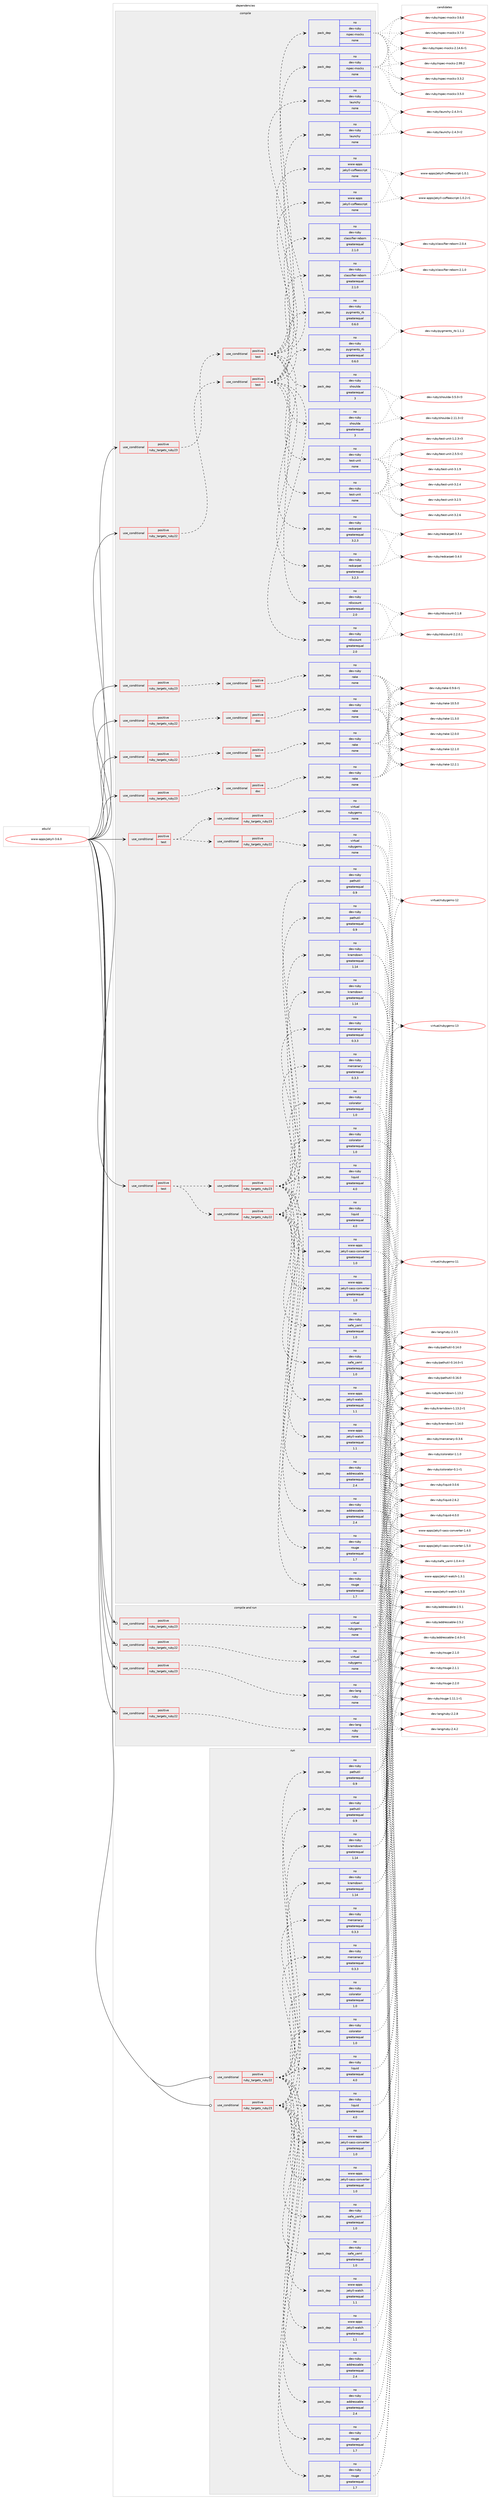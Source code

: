 digraph prolog {

# *************
# Graph options
# *************

newrank=true;
concentrate=true;
compound=true;
graph [rankdir=LR,fontname=Helvetica,fontsize=10,ranksep=1.5];#, ranksep=2.5, nodesep=0.2];
edge  [arrowhead=vee];
node  [fontname=Helvetica,fontsize=10];

# **********
# The ebuild
# **********

subgraph cluster_leftcol {
color=gray;
rank=same;
label=<<i>ebuild</i>>;
id [label="www-apps/jekyll-3.6.0", color=red, width=4, href="../www-apps/jekyll-3.6.0.svg"];
}

# ****************
# The dependencies
# ****************

subgraph cluster_midcol {
color=gray;
label=<<i>dependencies</i>>;
subgraph cluster_compile {
fillcolor="#eeeeee";
style=filled;
label=<<i>compile</i>>;
subgraph cond119311 {
dependency500878 [label=<<TABLE BORDER="0" CELLBORDER="1" CELLSPACING="0" CELLPADDING="4"><TR><TD ROWSPAN="3" CELLPADDING="10">use_conditional</TD></TR><TR><TD>positive</TD></TR><TR><TD>ruby_targets_ruby22</TD></TR></TABLE>>, shape=none, color=red];
subgraph cond119312 {
dependency500879 [label=<<TABLE BORDER="0" CELLBORDER="1" CELLSPACING="0" CELLPADDING="4"><TR><TD ROWSPAN="3" CELLPADDING="10">use_conditional</TD></TR><TR><TD>positive</TD></TR><TR><TD>doc</TD></TR></TABLE>>, shape=none, color=red];
subgraph pack372397 {
dependency500880 [label=<<TABLE BORDER="0" CELLBORDER="1" CELLSPACING="0" CELLPADDING="4" WIDTH="220"><TR><TD ROWSPAN="6" CELLPADDING="30">pack_dep</TD></TR><TR><TD WIDTH="110">no</TD></TR><TR><TD>dev-ruby</TD></TR><TR><TD>rake</TD></TR><TR><TD>none</TD></TR><TR><TD></TD></TR></TABLE>>, shape=none, color=blue];
}
dependency500879:e -> dependency500880:w [weight=20,style="dashed",arrowhead="vee"];
}
dependency500878:e -> dependency500879:w [weight=20,style="dashed",arrowhead="vee"];
}
id:e -> dependency500878:w [weight=20,style="solid",arrowhead="vee"];
subgraph cond119313 {
dependency500881 [label=<<TABLE BORDER="0" CELLBORDER="1" CELLSPACING="0" CELLPADDING="4"><TR><TD ROWSPAN="3" CELLPADDING="10">use_conditional</TD></TR><TR><TD>positive</TD></TR><TR><TD>ruby_targets_ruby22</TD></TR></TABLE>>, shape=none, color=red];
subgraph cond119314 {
dependency500882 [label=<<TABLE BORDER="0" CELLBORDER="1" CELLSPACING="0" CELLPADDING="4"><TR><TD ROWSPAN="3" CELLPADDING="10">use_conditional</TD></TR><TR><TD>positive</TD></TR><TR><TD>test</TD></TR></TABLE>>, shape=none, color=red];
subgraph pack372398 {
dependency500883 [label=<<TABLE BORDER="0" CELLBORDER="1" CELLSPACING="0" CELLPADDING="4" WIDTH="220"><TR><TD ROWSPAN="6" CELLPADDING="30">pack_dep</TD></TR><TR><TD WIDTH="110">no</TD></TR><TR><TD>dev-ruby</TD></TR><TR><TD>classifier-reborn</TD></TR><TR><TD>greaterequal</TD></TR><TR><TD>2.1.0</TD></TR></TABLE>>, shape=none, color=blue];
}
dependency500882:e -> dependency500883:w [weight=20,style="dashed",arrowhead="vee"];
subgraph pack372399 {
dependency500884 [label=<<TABLE BORDER="0" CELLBORDER="1" CELLSPACING="0" CELLPADDING="4" WIDTH="220"><TR><TD ROWSPAN="6" CELLPADDING="30">pack_dep</TD></TR><TR><TD WIDTH="110">no</TD></TR><TR><TD>dev-ruby</TD></TR><TR><TD>launchy</TD></TR><TR><TD>none</TD></TR><TR><TD></TD></TR></TABLE>>, shape=none, color=blue];
}
dependency500882:e -> dependency500884:w [weight=20,style="dashed",arrowhead="vee"];
subgraph pack372400 {
dependency500885 [label=<<TABLE BORDER="0" CELLBORDER="1" CELLSPACING="0" CELLPADDING="4" WIDTH="220"><TR><TD ROWSPAN="6" CELLPADDING="30">pack_dep</TD></TR><TR><TD WIDTH="110">no</TD></TR><TR><TD>dev-ruby</TD></TR><TR><TD>pygments_rb</TD></TR><TR><TD>greaterequal</TD></TR><TR><TD>0.6.0</TD></TR></TABLE>>, shape=none, color=blue];
}
dependency500882:e -> dependency500885:w [weight=20,style="dashed",arrowhead="vee"];
subgraph pack372401 {
dependency500886 [label=<<TABLE BORDER="0" CELLBORDER="1" CELLSPACING="0" CELLPADDING="4" WIDTH="220"><TR><TD ROWSPAN="6" CELLPADDING="30">pack_dep</TD></TR><TR><TD WIDTH="110">no</TD></TR><TR><TD>dev-ruby</TD></TR><TR><TD>rdiscount</TD></TR><TR><TD>greaterequal</TD></TR><TR><TD>2.0</TD></TR></TABLE>>, shape=none, color=blue];
}
dependency500882:e -> dependency500886:w [weight=20,style="dashed",arrowhead="vee"];
subgraph pack372402 {
dependency500887 [label=<<TABLE BORDER="0" CELLBORDER="1" CELLSPACING="0" CELLPADDING="4" WIDTH="220"><TR><TD ROWSPAN="6" CELLPADDING="30">pack_dep</TD></TR><TR><TD WIDTH="110">no</TD></TR><TR><TD>dev-ruby</TD></TR><TR><TD>redcarpet</TD></TR><TR><TD>greaterequal</TD></TR><TR><TD>3.2.3</TD></TR></TABLE>>, shape=none, color=blue];
}
dependency500882:e -> dependency500887:w [weight=20,style="dashed",arrowhead="vee"];
subgraph pack372403 {
dependency500888 [label=<<TABLE BORDER="0" CELLBORDER="1" CELLSPACING="0" CELLPADDING="4" WIDTH="220"><TR><TD ROWSPAN="6" CELLPADDING="30">pack_dep</TD></TR><TR><TD WIDTH="110">no</TD></TR><TR><TD>dev-ruby</TD></TR><TR><TD>rspec-mocks</TD></TR><TR><TD>none</TD></TR><TR><TD></TD></TR></TABLE>>, shape=none, color=blue];
}
dependency500882:e -> dependency500888:w [weight=20,style="dashed",arrowhead="vee"];
subgraph pack372404 {
dependency500889 [label=<<TABLE BORDER="0" CELLBORDER="1" CELLSPACING="0" CELLPADDING="4" WIDTH="220"><TR><TD ROWSPAN="6" CELLPADDING="30">pack_dep</TD></TR><TR><TD WIDTH="110">no</TD></TR><TR><TD>dev-ruby</TD></TR><TR><TD>shoulda</TD></TR><TR><TD>greaterequal</TD></TR><TR><TD>3</TD></TR></TABLE>>, shape=none, color=blue];
}
dependency500882:e -> dependency500889:w [weight=20,style="dashed",arrowhead="vee"];
subgraph pack372405 {
dependency500890 [label=<<TABLE BORDER="0" CELLBORDER="1" CELLSPACING="0" CELLPADDING="4" WIDTH="220"><TR><TD ROWSPAN="6" CELLPADDING="30">pack_dep</TD></TR><TR><TD WIDTH="110">no</TD></TR><TR><TD>dev-ruby</TD></TR><TR><TD>test-unit</TD></TR><TR><TD>none</TD></TR><TR><TD></TD></TR></TABLE>>, shape=none, color=blue];
}
dependency500882:e -> dependency500890:w [weight=20,style="dashed",arrowhead="vee"];
subgraph pack372406 {
dependency500891 [label=<<TABLE BORDER="0" CELLBORDER="1" CELLSPACING="0" CELLPADDING="4" WIDTH="220"><TR><TD ROWSPAN="6" CELLPADDING="30">pack_dep</TD></TR><TR><TD WIDTH="110">no</TD></TR><TR><TD>www-apps</TD></TR><TR><TD>jekyll-coffeescript</TD></TR><TR><TD>none</TD></TR><TR><TD></TD></TR></TABLE>>, shape=none, color=blue];
}
dependency500882:e -> dependency500891:w [weight=20,style="dashed",arrowhead="vee"];
}
dependency500881:e -> dependency500882:w [weight=20,style="dashed",arrowhead="vee"];
}
id:e -> dependency500881:w [weight=20,style="solid",arrowhead="vee"];
subgraph cond119315 {
dependency500892 [label=<<TABLE BORDER="0" CELLBORDER="1" CELLSPACING="0" CELLPADDING="4"><TR><TD ROWSPAN="3" CELLPADDING="10">use_conditional</TD></TR><TR><TD>positive</TD></TR><TR><TD>ruby_targets_ruby22</TD></TR></TABLE>>, shape=none, color=red];
subgraph cond119316 {
dependency500893 [label=<<TABLE BORDER="0" CELLBORDER="1" CELLSPACING="0" CELLPADDING="4"><TR><TD ROWSPAN="3" CELLPADDING="10">use_conditional</TD></TR><TR><TD>positive</TD></TR><TR><TD>test</TD></TR></TABLE>>, shape=none, color=red];
subgraph pack372407 {
dependency500894 [label=<<TABLE BORDER="0" CELLBORDER="1" CELLSPACING="0" CELLPADDING="4" WIDTH="220"><TR><TD ROWSPAN="6" CELLPADDING="30">pack_dep</TD></TR><TR><TD WIDTH="110">no</TD></TR><TR><TD>dev-ruby</TD></TR><TR><TD>rake</TD></TR><TR><TD>none</TD></TR><TR><TD></TD></TR></TABLE>>, shape=none, color=blue];
}
dependency500893:e -> dependency500894:w [weight=20,style="dashed",arrowhead="vee"];
}
dependency500892:e -> dependency500893:w [weight=20,style="dashed",arrowhead="vee"];
}
id:e -> dependency500892:w [weight=20,style="solid",arrowhead="vee"];
subgraph cond119317 {
dependency500895 [label=<<TABLE BORDER="0" CELLBORDER="1" CELLSPACING="0" CELLPADDING="4"><TR><TD ROWSPAN="3" CELLPADDING="10">use_conditional</TD></TR><TR><TD>positive</TD></TR><TR><TD>ruby_targets_ruby23</TD></TR></TABLE>>, shape=none, color=red];
subgraph cond119318 {
dependency500896 [label=<<TABLE BORDER="0" CELLBORDER="1" CELLSPACING="0" CELLPADDING="4"><TR><TD ROWSPAN="3" CELLPADDING="10">use_conditional</TD></TR><TR><TD>positive</TD></TR><TR><TD>doc</TD></TR></TABLE>>, shape=none, color=red];
subgraph pack372408 {
dependency500897 [label=<<TABLE BORDER="0" CELLBORDER="1" CELLSPACING="0" CELLPADDING="4" WIDTH="220"><TR><TD ROWSPAN="6" CELLPADDING="30">pack_dep</TD></TR><TR><TD WIDTH="110">no</TD></TR><TR><TD>dev-ruby</TD></TR><TR><TD>rake</TD></TR><TR><TD>none</TD></TR><TR><TD></TD></TR></TABLE>>, shape=none, color=blue];
}
dependency500896:e -> dependency500897:w [weight=20,style="dashed",arrowhead="vee"];
}
dependency500895:e -> dependency500896:w [weight=20,style="dashed",arrowhead="vee"];
}
id:e -> dependency500895:w [weight=20,style="solid",arrowhead="vee"];
subgraph cond119319 {
dependency500898 [label=<<TABLE BORDER="0" CELLBORDER="1" CELLSPACING="0" CELLPADDING="4"><TR><TD ROWSPAN="3" CELLPADDING="10">use_conditional</TD></TR><TR><TD>positive</TD></TR><TR><TD>ruby_targets_ruby23</TD></TR></TABLE>>, shape=none, color=red];
subgraph cond119320 {
dependency500899 [label=<<TABLE BORDER="0" CELLBORDER="1" CELLSPACING="0" CELLPADDING="4"><TR><TD ROWSPAN="3" CELLPADDING="10">use_conditional</TD></TR><TR><TD>positive</TD></TR><TR><TD>test</TD></TR></TABLE>>, shape=none, color=red];
subgraph pack372409 {
dependency500900 [label=<<TABLE BORDER="0" CELLBORDER="1" CELLSPACING="0" CELLPADDING="4" WIDTH="220"><TR><TD ROWSPAN="6" CELLPADDING="30">pack_dep</TD></TR><TR><TD WIDTH="110">no</TD></TR><TR><TD>dev-ruby</TD></TR><TR><TD>classifier-reborn</TD></TR><TR><TD>greaterequal</TD></TR><TR><TD>2.1.0</TD></TR></TABLE>>, shape=none, color=blue];
}
dependency500899:e -> dependency500900:w [weight=20,style="dashed",arrowhead="vee"];
subgraph pack372410 {
dependency500901 [label=<<TABLE BORDER="0" CELLBORDER="1" CELLSPACING="0" CELLPADDING="4" WIDTH="220"><TR><TD ROWSPAN="6" CELLPADDING="30">pack_dep</TD></TR><TR><TD WIDTH="110">no</TD></TR><TR><TD>dev-ruby</TD></TR><TR><TD>launchy</TD></TR><TR><TD>none</TD></TR><TR><TD></TD></TR></TABLE>>, shape=none, color=blue];
}
dependency500899:e -> dependency500901:w [weight=20,style="dashed",arrowhead="vee"];
subgraph pack372411 {
dependency500902 [label=<<TABLE BORDER="0" CELLBORDER="1" CELLSPACING="0" CELLPADDING="4" WIDTH="220"><TR><TD ROWSPAN="6" CELLPADDING="30">pack_dep</TD></TR><TR><TD WIDTH="110">no</TD></TR><TR><TD>dev-ruby</TD></TR><TR><TD>pygments_rb</TD></TR><TR><TD>greaterequal</TD></TR><TR><TD>0.6.0</TD></TR></TABLE>>, shape=none, color=blue];
}
dependency500899:e -> dependency500902:w [weight=20,style="dashed",arrowhead="vee"];
subgraph pack372412 {
dependency500903 [label=<<TABLE BORDER="0" CELLBORDER="1" CELLSPACING="0" CELLPADDING="4" WIDTH="220"><TR><TD ROWSPAN="6" CELLPADDING="30">pack_dep</TD></TR><TR><TD WIDTH="110">no</TD></TR><TR><TD>dev-ruby</TD></TR><TR><TD>rdiscount</TD></TR><TR><TD>greaterequal</TD></TR><TR><TD>2.0</TD></TR></TABLE>>, shape=none, color=blue];
}
dependency500899:e -> dependency500903:w [weight=20,style="dashed",arrowhead="vee"];
subgraph pack372413 {
dependency500904 [label=<<TABLE BORDER="0" CELLBORDER="1" CELLSPACING="0" CELLPADDING="4" WIDTH="220"><TR><TD ROWSPAN="6" CELLPADDING="30">pack_dep</TD></TR><TR><TD WIDTH="110">no</TD></TR><TR><TD>dev-ruby</TD></TR><TR><TD>redcarpet</TD></TR><TR><TD>greaterequal</TD></TR><TR><TD>3.2.3</TD></TR></TABLE>>, shape=none, color=blue];
}
dependency500899:e -> dependency500904:w [weight=20,style="dashed",arrowhead="vee"];
subgraph pack372414 {
dependency500905 [label=<<TABLE BORDER="0" CELLBORDER="1" CELLSPACING="0" CELLPADDING="4" WIDTH="220"><TR><TD ROWSPAN="6" CELLPADDING="30">pack_dep</TD></TR><TR><TD WIDTH="110">no</TD></TR><TR><TD>dev-ruby</TD></TR><TR><TD>rspec-mocks</TD></TR><TR><TD>none</TD></TR><TR><TD></TD></TR></TABLE>>, shape=none, color=blue];
}
dependency500899:e -> dependency500905:w [weight=20,style="dashed",arrowhead="vee"];
subgraph pack372415 {
dependency500906 [label=<<TABLE BORDER="0" CELLBORDER="1" CELLSPACING="0" CELLPADDING="4" WIDTH="220"><TR><TD ROWSPAN="6" CELLPADDING="30">pack_dep</TD></TR><TR><TD WIDTH="110">no</TD></TR><TR><TD>dev-ruby</TD></TR><TR><TD>shoulda</TD></TR><TR><TD>greaterequal</TD></TR><TR><TD>3</TD></TR></TABLE>>, shape=none, color=blue];
}
dependency500899:e -> dependency500906:w [weight=20,style="dashed",arrowhead="vee"];
subgraph pack372416 {
dependency500907 [label=<<TABLE BORDER="0" CELLBORDER="1" CELLSPACING="0" CELLPADDING="4" WIDTH="220"><TR><TD ROWSPAN="6" CELLPADDING="30">pack_dep</TD></TR><TR><TD WIDTH="110">no</TD></TR><TR><TD>dev-ruby</TD></TR><TR><TD>test-unit</TD></TR><TR><TD>none</TD></TR><TR><TD></TD></TR></TABLE>>, shape=none, color=blue];
}
dependency500899:e -> dependency500907:w [weight=20,style="dashed",arrowhead="vee"];
subgraph pack372417 {
dependency500908 [label=<<TABLE BORDER="0" CELLBORDER="1" CELLSPACING="0" CELLPADDING="4" WIDTH="220"><TR><TD ROWSPAN="6" CELLPADDING="30">pack_dep</TD></TR><TR><TD WIDTH="110">no</TD></TR><TR><TD>www-apps</TD></TR><TR><TD>jekyll-coffeescript</TD></TR><TR><TD>none</TD></TR><TR><TD></TD></TR></TABLE>>, shape=none, color=blue];
}
dependency500899:e -> dependency500908:w [weight=20,style="dashed",arrowhead="vee"];
}
dependency500898:e -> dependency500899:w [weight=20,style="dashed",arrowhead="vee"];
}
id:e -> dependency500898:w [weight=20,style="solid",arrowhead="vee"];
subgraph cond119321 {
dependency500909 [label=<<TABLE BORDER="0" CELLBORDER="1" CELLSPACING="0" CELLPADDING="4"><TR><TD ROWSPAN="3" CELLPADDING="10">use_conditional</TD></TR><TR><TD>positive</TD></TR><TR><TD>ruby_targets_ruby23</TD></TR></TABLE>>, shape=none, color=red];
subgraph cond119322 {
dependency500910 [label=<<TABLE BORDER="0" CELLBORDER="1" CELLSPACING="0" CELLPADDING="4"><TR><TD ROWSPAN="3" CELLPADDING="10">use_conditional</TD></TR><TR><TD>positive</TD></TR><TR><TD>test</TD></TR></TABLE>>, shape=none, color=red];
subgraph pack372418 {
dependency500911 [label=<<TABLE BORDER="0" CELLBORDER="1" CELLSPACING="0" CELLPADDING="4" WIDTH="220"><TR><TD ROWSPAN="6" CELLPADDING="30">pack_dep</TD></TR><TR><TD WIDTH="110">no</TD></TR><TR><TD>dev-ruby</TD></TR><TR><TD>rake</TD></TR><TR><TD>none</TD></TR><TR><TD></TD></TR></TABLE>>, shape=none, color=blue];
}
dependency500910:e -> dependency500911:w [weight=20,style="dashed",arrowhead="vee"];
}
dependency500909:e -> dependency500910:w [weight=20,style="dashed",arrowhead="vee"];
}
id:e -> dependency500909:w [weight=20,style="solid",arrowhead="vee"];
subgraph cond119323 {
dependency500912 [label=<<TABLE BORDER="0" CELLBORDER="1" CELLSPACING="0" CELLPADDING="4"><TR><TD ROWSPAN="3" CELLPADDING="10">use_conditional</TD></TR><TR><TD>positive</TD></TR><TR><TD>test</TD></TR></TABLE>>, shape=none, color=red];
subgraph cond119324 {
dependency500913 [label=<<TABLE BORDER="0" CELLBORDER="1" CELLSPACING="0" CELLPADDING="4"><TR><TD ROWSPAN="3" CELLPADDING="10">use_conditional</TD></TR><TR><TD>positive</TD></TR><TR><TD>ruby_targets_ruby22</TD></TR></TABLE>>, shape=none, color=red];
subgraph pack372419 {
dependency500914 [label=<<TABLE BORDER="0" CELLBORDER="1" CELLSPACING="0" CELLPADDING="4" WIDTH="220"><TR><TD ROWSPAN="6" CELLPADDING="30">pack_dep</TD></TR><TR><TD WIDTH="110">no</TD></TR><TR><TD>dev-ruby</TD></TR><TR><TD>addressable</TD></TR><TR><TD>greaterequal</TD></TR><TR><TD>2.4</TD></TR></TABLE>>, shape=none, color=blue];
}
dependency500913:e -> dependency500914:w [weight=20,style="dashed",arrowhead="vee"];
subgraph pack372420 {
dependency500915 [label=<<TABLE BORDER="0" CELLBORDER="1" CELLSPACING="0" CELLPADDING="4" WIDTH="220"><TR><TD ROWSPAN="6" CELLPADDING="30">pack_dep</TD></TR><TR><TD WIDTH="110">no</TD></TR><TR><TD>dev-ruby</TD></TR><TR><TD>colorator</TD></TR><TR><TD>greaterequal</TD></TR><TR><TD>1.0</TD></TR></TABLE>>, shape=none, color=blue];
}
dependency500913:e -> dependency500915:w [weight=20,style="dashed",arrowhead="vee"];
subgraph pack372421 {
dependency500916 [label=<<TABLE BORDER="0" CELLBORDER="1" CELLSPACING="0" CELLPADDING="4" WIDTH="220"><TR><TD ROWSPAN="6" CELLPADDING="30">pack_dep</TD></TR><TR><TD WIDTH="110">no</TD></TR><TR><TD>dev-ruby</TD></TR><TR><TD>kramdown</TD></TR><TR><TD>greaterequal</TD></TR><TR><TD>1.14</TD></TR></TABLE>>, shape=none, color=blue];
}
dependency500913:e -> dependency500916:w [weight=20,style="dashed",arrowhead="vee"];
subgraph pack372422 {
dependency500917 [label=<<TABLE BORDER="0" CELLBORDER="1" CELLSPACING="0" CELLPADDING="4" WIDTH="220"><TR><TD ROWSPAN="6" CELLPADDING="30">pack_dep</TD></TR><TR><TD WIDTH="110">no</TD></TR><TR><TD>dev-ruby</TD></TR><TR><TD>liquid</TD></TR><TR><TD>greaterequal</TD></TR><TR><TD>4.0</TD></TR></TABLE>>, shape=none, color=blue];
}
dependency500913:e -> dependency500917:w [weight=20,style="dashed",arrowhead="vee"];
subgraph pack372423 {
dependency500918 [label=<<TABLE BORDER="0" CELLBORDER="1" CELLSPACING="0" CELLPADDING="4" WIDTH="220"><TR><TD ROWSPAN="6" CELLPADDING="30">pack_dep</TD></TR><TR><TD WIDTH="110">no</TD></TR><TR><TD>dev-ruby</TD></TR><TR><TD>mercenary</TD></TR><TR><TD>greaterequal</TD></TR><TR><TD>0.3.3</TD></TR></TABLE>>, shape=none, color=blue];
}
dependency500913:e -> dependency500918:w [weight=20,style="dashed",arrowhead="vee"];
subgraph pack372424 {
dependency500919 [label=<<TABLE BORDER="0" CELLBORDER="1" CELLSPACING="0" CELLPADDING="4" WIDTH="220"><TR><TD ROWSPAN="6" CELLPADDING="30">pack_dep</TD></TR><TR><TD WIDTH="110">no</TD></TR><TR><TD>dev-ruby</TD></TR><TR><TD>pathutil</TD></TR><TR><TD>greaterequal</TD></TR><TR><TD>0.9</TD></TR></TABLE>>, shape=none, color=blue];
}
dependency500913:e -> dependency500919:w [weight=20,style="dashed",arrowhead="vee"];
subgraph pack372425 {
dependency500920 [label=<<TABLE BORDER="0" CELLBORDER="1" CELLSPACING="0" CELLPADDING="4" WIDTH="220"><TR><TD ROWSPAN="6" CELLPADDING="30">pack_dep</TD></TR><TR><TD WIDTH="110">no</TD></TR><TR><TD>dev-ruby</TD></TR><TR><TD>safe_yaml</TD></TR><TR><TD>greaterequal</TD></TR><TR><TD>1.0</TD></TR></TABLE>>, shape=none, color=blue];
}
dependency500913:e -> dependency500920:w [weight=20,style="dashed",arrowhead="vee"];
subgraph pack372426 {
dependency500921 [label=<<TABLE BORDER="0" CELLBORDER="1" CELLSPACING="0" CELLPADDING="4" WIDTH="220"><TR><TD ROWSPAN="6" CELLPADDING="30">pack_dep</TD></TR><TR><TD WIDTH="110">no</TD></TR><TR><TD>dev-ruby</TD></TR><TR><TD>rouge</TD></TR><TR><TD>greaterequal</TD></TR><TR><TD>1.7</TD></TR></TABLE>>, shape=none, color=blue];
}
dependency500913:e -> dependency500921:w [weight=20,style="dashed",arrowhead="vee"];
subgraph pack372427 {
dependency500922 [label=<<TABLE BORDER="0" CELLBORDER="1" CELLSPACING="0" CELLPADDING="4" WIDTH="220"><TR><TD ROWSPAN="6" CELLPADDING="30">pack_dep</TD></TR><TR><TD WIDTH="110">no</TD></TR><TR><TD>www-apps</TD></TR><TR><TD>jekyll-sass-converter</TD></TR><TR><TD>greaterequal</TD></TR><TR><TD>1.0</TD></TR></TABLE>>, shape=none, color=blue];
}
dependency500913:e -> dependency500922:w [weight=20,style="dashed",arrowhead="vee"];
subgraph pack372428 {
dependency500923 [label=<<TABLE BORDER="0" CELLBORDER="1" CELLSPACING="0" CELLPADDING="4" WIDTH="220"><TR><TD ROWSPAN="6" CELLPADDING="30">pack_dep</TD></TR><TR><TD WIDTH="110">no</TD></TR><TR><TD>www-apps</TD></TR><TR><TD>jekyll-watch</TD></TR><TR><TD>greaterequal</TD></TR><TR><TD>1.1</TD></TR></TABLE>>, shape=none, color=blue];
}
dependency500913:e -> dependency500923:w [weight=20,style="dashed",arrowhead="vee"];
}
dependency500912:e -> dependency500913:w [weight=20,style="dashed",arrowhead="vee"];
subgraph cond119325 {
dependency500924 [label=<<TABLE BORDER="0" CELLBORDER="1" CELLSPACING="0" CELLPADDING="4"><TR><TD ROWSPAN="3" CELLPADDING="10">use_conditional</TD></TR><TR><TD>positive</TD></TR><TR><TD>ruby_targets_ruby23</TD></TR></TABLE>>, shape=none, color=red];
subgraph pack372429 {
dependency500925 [label=<<TABLE BORDER="0" CELLBORDER="1" CELLSPACING="0" CELLPADDING="4" WIDTH="220"><TR><TD ROWSPAN="6" CELLPADDING="30">pack_dep</TD></TR><TR><TD WIDTH="110">no</TD></TR><TR><TD>dev-ruby</TD></TR><TR><TD>addressable</TD></TR><TR><TD>greaterequal</TD></TR><TR><TD>2.4</TD></TR></TABLE>>, shape=none, color=blue];
}
dependency500924:e -> dependency500925:w [weight=20,style="dashed",arrowhead="vee"];
subgraph pack372430 {
dependency500926 [label=<<TABLE BORDER="0" CELLBORDER="1" CELLSPACING="0" CELLPADDING="4" WIDTH="220"><TR><TD ROWSPAN="6" CELLPADDING="30">pack_dep</TD></TR><TR><TD WIDTH="110">no</TD></TR><TR><TD>dev-ruby</TD></TR><TR><TD>colorator</TD></TR><TR><TD>greaterequal</TD></TR><TR><TD>1.0</TD></TR></TABLE>>, shape=none, color=blue];
}
dependency500924:e -> dependency500926:w [weight=20,style="dashed",arrowhead="vee"];
subgraph pack372431 {
dependency500927 [label=<<TABLE BORDER="0" CELLBORDER="1" CELLSPACING="0" CELLPADDING="4" WIDTH="220"><TR><TD ROWSPAN="6" CELLPADDING="30">pack_dep</TD></TR><TR><TD WIDTH="110">no</TD></TR><TR><TD>dev-ruby</TD></TR><TR><TD>kramdown</TD></TR><TR><TD>greaterequal</TD></TR><TR><TD>1.14</TD></TR></TABLE>>, shape=none, color=blue];
}
dependency500924:e -> dependency500927:w [weight=20,style="dashed",arrowhead="vee"];
subgraph pack372432 {
dependency500928 [label=<<TABLE BORDER="0" CELLBORDER="1" CELLSPACING="0" CELLPADDING="4" WIDTH="220"><TR><TD ROWSPAN="6" CELLPADDING="30">pack_dep</TD></TR><TR><TD WIDTH="110">no</TD></TR><TR><TD>dev-ruby</TD></TR><TR><TD>liquid</TD></TR><TR><TD>greaterequal</TD></TR><TR><TD>4.0</TD></TR></TABLE>>, shape=none, color=blue];
}
dependency500924:e -> dependency500928:w [weight=20,style="dashed",arrowhead="vee"];
subgraph pack372433 {
dependency500929 [label=<<TABLE BORDER="0" CELLBORDER="1" CELLSPACING="0" CELLPADDING="4" WIDTH="220"><TR><TD ROWSPAN="6" CELLPADDING="30">pack_dep</TD></TR><TR><TD WIDTH="110">no</TD></TR><TR><TD>dev-ruby</TD></TR><TR><TD>mercenary</TD></TR><TR><TD>greaterequal</TD></TR><TR><TD>0.3.3</TD></TR></TABLE>>, shape=none, color=blue];
}
dependency500924:e -> dependency500929:w [weight=20,style="dashed",arrowhead="vee"];
subgraph pack372434 {
dependency500930 [label=<<TABLE BORDER="0" CELLBORDER="1" CELLSPACING="0" CELLPADDING="4" WIDTH="220"><TR><TD ROWSPAN="6" CELLPADDING="30">pack_dep</TD></TR><TR><TD WIDTH="110">no</TD></TR><TR><TD>dev-ruby</TD></TR><TR><TD>pathutil</TD></TR><TR><TD>greaterequal</TD></TR><TR><TD>0.9</TD></TR></TABLE>>, shape=none, color=blue];
}
dependency500924:e -> dependency500930:w [weight=20,style="dashed",arrowhead="vee"];
subgraph pack372435 {
dependency500931 [label=<<TABLE BORDER="0" CELLBORDER="1" CELLSPACING="0" CELLPADDING="4" WIDTH="220"><TR><TD ROWSPAN="6" CELLPADDING="30">pack_dep</TD></TR><TR><TD WIDTH="110">no</TD></TR><TR><TD>dev-ruby</TD></TR><TR><TD>safe_yaml</TD></TR><TR><TD>greaterequal</TD></TR><TR><TD>1.0</TD></TR></TABLE>>, shape=none, color=blue];
}
dependency500924:e -> dependency500931:w [weight=20,style="dashed",arrowhead="vee"];
subgraph pack372436 {
dependency500932 [label=<<TABLE BORDER="0" CELLBORDER="1" CELLSPACING="0" CELLPADDING="4" WIDTH="220"><TR><TD ROWSPAN="6" CELLPADDING="30">pack_dep</TD></TR><TR><TD WIDTH="110">no</TD></TR><TR><TD>dev-ruby</TD></TR><TR><TD>rouge</TD></TR><TR><TD>greaterequal</TD></TR><TR><TD>1.7</TD></TR></TABLE>>, shape=none, color=blue];
}
dependency500924:e -> dependency500932:w [weight=20,style="dashed",arrowhead="vee"];
subgraph pack372437 {
dependency500933 [label=<<TABLE BORDER="0" CELLBORDER="1" CELLSPACING="0" CELLPADDING="4" WIDTH="220"><TR><TD ROWSPAN="6" CELLPADDING="30">pack_dep</TD></TR><TR><TD WIDTH="110">no</TD></TR><TR><TD>www-apps</TD></TR><TR><TD>jekyll-sass-converter</TD></TR><TR><TD>greaterequal</TD></TR><TR><TD>1.0</TD></TR></TABLE>>, shape=none, color=blue];
}
dependency500924:e -> dependency500933:w [weight=20,style="dashed",arrowhead="vee"];
subgraph pack372438 {
dependency500934 [label=<<TABLE BORDER="0" CELLBORDER="1" CELLSPACING="0" CELLPADDING="4" WIDTH="220"><TR><TD ROWSPAN="6" CELLPADDING="30">pack_dep</TD></TR><TR><TD WIDTH="110">no</TD></TR><TR><TD>www-apps</TD></TR><TR><TD>jekyll-watch</TD></TR><TR><TD>greaterequal</TD></TR><TR><TD>1.1</TD></TR></TABLE>>, shape=none, color=blue];
}
dependency500924:e -> dependency500934:w [weight=20,style="dashed",arrowhead="vee"];
}
dependency500912:e -> dependency500924:w [weight=20,style="dashed",arrowhead="vee"];
}
id:e -> dependency500912:w [weight=20,style="solid",arrowhead="vee"];
subgraph cond119326 {
dependency500935 [label=<<TABLE BORDER="0" CELLBORDER="1" CELLSPACING="0" CELLPADDING="4"><TR><TD ROWSPAN="3" CELLPADDING="10">use_conditional</TD></TR><TR><TD>positive</TD></TR><TR><TD>test</TD></TR></TABLE>>, shape=none, color=red];
subgraph cond119327 {
dependency500936 [label=<<TABLE BORDER="0" CELLBORDER="1" CELLSPACING="0" CELLPADDING="4"><TR><TD ROWSPAN="3" CELLPADDING="10">use_conditional</TD></TR><TR><TD>positive</TD></TR><TR><TD>ruby_targets_ruby22</TD></TR></TABLE>>, shape=none, color=red];
subgraph pack372439 {
dependency500937 [label=<<TABLE BORDER="0" CELLBORDER="1" CELLSPACING="0" CELLPADDING="4" WIDTH="220"><TR><TD ROWSPAN="6" CELLPADDING="30">pack_dep</TD></TR><TR><TD WIDTH="110">no</TD></TR><TR><TD>virtual</TD></TR><TR><TD>rubygems</TD></TR><TR><TD>none</TD></TR><TR><TD></TD></TR></TABLE>>, shape=none, color=blue];
}
dependency500936:e -> dependency500937:w [weight=20,style="dashed",arrowhead="vee"];
}
dependency500935:e -> dependency500936:w [weight=20,style="dashed",arrowhead="vee"];
subgraph cond119328 {
dependency500938 [label=<<TABLE BORDER="0" CELLBORDER="1" CELLSPACING="0" CELLPADDING="4"><TR><TD ROWSPAN="3" CELLPADDING="10">use_conditional</TD></TR><TR><TD>positive</TD></TR><TR><TD>ruby_targets_ruby23</TD></TR></TABLE>>, shape=none, color=red];
subgraph pack372440 {
dependency500939 [label=<<TABLE BORDER="0" CELLBORDER="1" CELLSPACING="0" CELLPADDING="4" WIDTH="220"><TR><TD ROWSPAN="6" CELLPADDING="30">pack_dep</TD></TR><TR><TD WIDTH="110">no</TD></TR><TR><TD>virtual</TD></TR><TR><TD>rubygems</TD></TR><TR><TD>none</TD></TR><TR><TD></TD></TR></TABLE>>, shape=none, color=blue];
}
dependency500938:e -> dependency500939:w [weight=20,style="dashed",arrowhead="vee"];
}
dependency500935:e -> dependency500938:w [weight=20,style="dashed",arrowhead="vee"];
}
id:e -> dependency500935:w [weight=20,style="solid",arrowhead="vee"];
}
subgraph cluster_compileandrun {
fillcolor="#eeeeee";
style=filled;
label=<<i>compile and run</i>>;
subgraph cond119329 {
dependency500940 [label=<<TABLE BORDER="0" CELLBORDER="1" CELLSPACING="0" CELLPADDING="4"><TR><TD ROWSPAN="3" CELLPADDING="10">use_conditional</TD></TR><TR><TD>positive</TD></TR><TR><TD>ruby_targets_ruby22</TD></TR></TABLE>>, shape=none, color=red];
subgraph pack372441 {
dependency500941 [label=<<TABLE BORDER="0" CELLBORDER="1" CELLSPACING="0" CELLPADDING="4" WIDTH="220"><TR><TD ROWSPAN="6" CELLPADDING="30">pack_dep</TD></TR><TR><TD WIDTH="110">no</TD></TR><TR><TD>dev-lang</TD></TR><TR><TD>ruby</TD></TR><TR><TD>none</TD></TR><TR><TD></TD></TR></TABLE>>, shape=none, color=blue];
}
dependency500940:e -> dependency500941:w [weight=20,style="dashed",arrowhead="vee"];
}
id:e -> dependency500940:w [weight=20,style="solid",arrowhead="odotvee"];
subgraph cond119330 {
dependency500942 [label=<<TABLE BORDER="0" CELLBORDER="1" CELLSPACING="0" CELLPADDING="4"><TR><TD ROWSPAN="3" CELLPADDING="10">use_conditional</TD></TR><TR><TD>positive</TD></TR><TR><TD>ruby_targets_ruby22</TD></TR></TABLE>>, shape=none, color=red];
subgraph pack372442 {
dependency500943 [label=<<TABLE BORDER="0" CELLBORDER="1" CELLSPACING="0" CELLPADDING="4" WIDTH="220"><TR><TD ROWSPAN="6" CELLPADDING="30">pack_dep</TD></TR><TR><TD WIDTH="110">no</TD></TR><TR><TD>virtual</TD></TR><TR><TD>rubygems</TD></TR><TR><TD>none</TD></TR><TR><TD></TD></TR></TABLE>>, shape=none, color=blue];
}
dependency500942:e -> dependency500943:w [weight=20,style="dashed",arrowhead="vee"];
}
id:e -> dependency500942:w [weight=20,style="solid",arrowhead="odotvee"];
subgraph cond119331 {
dependency500944 [label=<<TABLE BORDER="0" CELLBORDER="1" CELLSPACING="0" CELLPADDING="4"><TR><TD ROWSPAN="3" CELLPADDING="10">use_conditional</TD></TR><TR><TD>positive</TD></TR><TR><TD>ruby_targets_ruby23</TD></TR></TABLE>>, shape=none, color=red];
subgraph pack372443 {
dependency500945 [label=<<TABLE BORDER="0" CELLBORDER="1" CELLSPACING="0" CELLPADDING="4" WIDTH="220"><TR><TD ROWSPAN="6" CELLPADDING="30">pack_dep</TD></TR><TR><TD WIDTH="110">no</TD></TR><TR><TD>dev-lang</TD></TR><TR><TD>ruby</TD></TR><TR><TD>none</TD></TR><TR><TD></TD></TR></TABLE>>, shape=none, color=blue];
}
dependency500944:e -> dependency500945:w [weight=20,style="dashed",arrowhead="vee"];
}
id:e -> dependency500944:w [weight=20,style="solid",arrowhead="odotvee"];
subgraph cond119332 {
dependency500946 [label=<<TABLE BORDER="0" CELLBORDER="1" CELLSPACING="0" CELLPADDING="4"><TR><TD ROWSPAN="3" CELLPADDING="10">use_conditional</TD></TR><TR><TD>positive</TD></TR><TR><TD>ruby_targets_ruby23</TD></TR></TABLE>>, shape=none, color=red];
subgraph pack372444 {
dependency500947 [label=<<TABLE BORDER="0" CELLBORDER="1" CELLSPACING="0" CELLPADDING="4" WIDTH="220"><TR><TD ROWSPAN="6" CELLPADDING="30">pack_dep</TD></TR><TR><TD WIDTH="110">no</TD></TR><TR><TD>virtual</TD></TR><TR><TD>rubygems</TD></TR><TR><TD>none</TD></TR><TR><TD></TD></TR></TABLE>>, shape=none, color=blue];
}
dependency500946:e -> dependency500947:w [weight=20,style="dashed",arrowhead="vee"];
}
id:e -> dependency500946:w [weight=20,style="solid",arrowhead="odotvee"];
}
subgraph cluster_run {
fillcolor="#eeeeee";
style=filled;
label=<<i>run</i>>;
subgraph cond119333 {
dependency500948 [label=<<TABLE BORDER="0" CELLBORDER="1" CELLSPACING="0" CELLPADDING="4"><TR><TD ROWSPAN="3" CELLPADDING="10">use_conditional</TD></TR><TR><TD>positive</TD></TR><TR><TD>ruby_targets_ruby22</TD></TR></TABLE>>, shape=none, color=red];
subgraph pack372445 {
dependency500949 [label=<<TABLE BORDER="0" CELLBORDER="1" CELLSPACING="0" CELLPADDING="4" WIDTH="220"><TR><TD ROWSPAN="6" CELLPADDING="30">pack_dep</TD></TR><TR><TD WIDTH="110">no</TD></TR><TR><TD>dev-ruby</TD></TR><TR><TD>addressable</TD></TR><TR><TD>greaterequal</TD></TR><TR><TD>2.4</TD></TR></TABLE>>, shape=none, color=blue];
}
dependency500948:e -> dependency500949:w [weight=20,style="dashed",arrowhead="vee"];
subgraph pack372446 {
dependency500950 [label=<<TABLE BORDER="0" CELLBORDER="1" CELLSPACING="0" CELLPADDING="4" WIDTH="220"><TR><TD ROWSPAN="6" CELLPADDING="30">pack_dep</TD></TR><TR><TD WIDTH="110">no</TD></TR><TR><TD>dev-ruby</TD></TR><TR><TD>colorator</TD></TR><TR><TD>greaterequal</TD></TR><TR><TD>1.0</TD></TR></TABLE>>, shape=none, color=blue];
}
dependency500948:e -> dependency500950:w [weight=20,style="dashed",arrowhead="vee"];
subgraph pack372447 {
dependency500951 [label=<<TABLE BORDER="0" CELLBORDER="1" CELLSPACING="0" CELLPADDING="4" WIDTH="220"><TR><TD ROWSPAN="6" CELLPADDING="30">pack_dep</TD></TR><TR><TD WIDTH="110">no</TD></TR><TR><TD>dev-ruby</TD></TR><TR><TD>kramdown</TD></TR><TR><TD>greaterequal</TD></TR><TR><TD>1.14</TD></TR></TABLE>>, shape=none, color=blue];
}
dependency500948:e -> dependency500951:w [weight=20,style="dashed",arrowhead="vee"];
subgraph pack372448 {
dependency500952 [label=<<TABLE BORDER="0" CELLBORDER="1" CELLSPACING="0" CELLPADDING="4" WIDTH="220"><TR><TD ROWSPAN="6" CELLPADDING="30">pack_dep</TD></TR><TR><TD WIDTH="110">no</TD></TR><TR><TD>dev-ruby</TD></TR><TR><TD>liquid</TD></TR><TR><TD>greaterequal</TD></TR><TR><TD>4.0</TD></TR></TABLE>>, shape=none, color=blue];
}
dependency500948:e -> dependency500952:w [weight=20,style="dashed",arrowhead="vee"];
subgraph pack372449 {
dependency500953 [label=<<TABLE BORDER="0" CELLBORDER="1" CELLSPACING="0" CELLPADDING="4" WIDTH="220"><TR><TD ROWSPAN="6" CELLPADDING="30">pack_dep</TD></TR><TR><TD WIDTH="110">no</TD></TR><TR><TD>dev-ruby</TD></TR><TR><TD>mercenary</TD></TR><TR><TD>greaterequal</TD></TR><TR><TD>0.3.3</TD></TR></TABLE>>, shape=none, color=blue];
}
dependency500948:e -> dependency500953:w [weight=20,style="dashed",arrowhead="vee"];
subgraph pack372450 {
dependency500954 [label=<<TABLE BORDER="0" CELLBORDER="1" CELLSPACING="0" CELLPADDING="4" WIDTH="220"><TR><TD ROWSPAN="6" CELLPADDING="30">pack_dep</TD></TR><TR><TD WIDTH="110">no</TD></TR><TR><TD>dev-ruby</TD></TR><TR><TD>pathutil</TD></TR><TR><TD>greaterequal</TD></TR><TR><TD>0.9</TD></TR></TABLE>>, shape=none, color=blue];
}
dependency500948:e -> dependency500954:w [weight=20,style="dashed",arrowhead="vee"];
subgraph pack372451 {
dependency500955 [label=<<TABLE BORDER="0" CELLBORDER="1" CELLSPACING="0" CELLPADDING="4" WIDTH="220"><TR><TD ROWSPAN="6" CELLPADDING="30">pack_dep</TD></TR><TR><TD WIDTH="110">no</TD></TR><TR><TD>dev-ruby</TD></TR><TR><TD>safe_yaml</TD></TR><TR><TD>greaterequal</TD></TR><TR><TD>1.0</TD></TR></TABLE>>, shape=none, color=blue];
}
dependency500948:e -> dependency500955:w [weight=20,style="dashed",arrowhead="vee"];
subgraph pack372452 {
dependency500956 [label=<<TABLE BORDER="0" CELLBORDER="1" CELLSPACING="0" CELLPADDING="4" WIDTH="220"><TR><TD ROWSPAN="6" CELLPADDING="30">pack_dep</TD></TR><TR><TD WIDTH="110">no</TD></TR><TR><TD>dev-ruby</TD></TR><TR><TD>rouge</TD></TR><TR><TD>greaterequal</TD></TR><TR><TD>1.7</TD></TR></TABLE>>, shape=none, color=blue];
}
dependency500948:e -> dependency500956:w [weight=20,style="dashed",arrowhead="vee"];
subgraph pack372453 {
dependency500957 [label=<<TABLE BORDER="0" CELLBORDER="1" CELLSPACING="0" CELLPADDING="4" WIDTH="220"><TR><TD ROWSPAN="6" CELLPADDING="30">pack_dep</TD></TR><TR><TD WIDTH="110">no</TD></TR><TR><TD>www-apps</TD></TR><TR><TD>jekyll-sass-converter</TD></TR><TR><TD>greaterequal</TD></TR><TR><TD>1.0</TD></TR></TABLE>>, shape=none, color=blue];
}
dependency500948:e -> dependency500957:w [weight=20,style="dashed",arrowhead="vee"];
subgraph pack372454 {
dependency500958 [label=<<TABLE BORDER="0" CELLBORDER="1" CELLSPACING="0" CELLPADDING="4" WIDTH="220"><TR><TD ROWSPAN="6" CELLPADDING="30">pack_dep</TD></TR><TR><TD WIDTH="110">no</TD></TR><TR><TD>www-apps</TD></TR><TR><TD>jekyll-watch</TD></TR><TR><TD>greaterequal</TD></TR><TR><TD>1.1</TD></TR></TABLE>>, shape=none, color=blue];
}
dependency500948:e -> dependency500958:w [weight=20,style="dashed",arrowhead="vee"];
}
id:e -> dependency500948:w [weight=20,style="solid",arrowhead="odot"];
subgraph cond119334 {
dependency500959 [label=<<TABLE BORDER="0" CELLBORDER="1" CELLSPACING="0" CELLPADDING="4"><TR><TD ROWSPAN="3" CELLPADDING="10">use_conditional</TD></TR><TR><TD>positive</TD></TR><TR><TD>ruby_targets_ruby23</TD></TR></TABLE>>, shape=none, color=red];
subgraph pack372455 {
dependency500960 [label=<<TABLE BORDER="0" CELLBORDER="1" CELLSPACING="0" CELLPADDING="4" WIDTH="220"><TR><TD ROWSPAN="6" CELLPADDING="30">pack_dep</TD></TR><TR><TD WIDTH="110">no</TD></TR><TR><TD>dev-ruby</TD></TR><TR><TD>addressable</TD></TR><TR><TD>greaterequal</TD></TR><TR><TD>2.4</TD></TR></TABLE>>, shape=none, color=blue];
}
dependency500959:e -> dependency500960:w [weight=20,style="dashed",arrowhead="vee"];
subgraph pack372456 {
dependency500961 [label=<<TABLE BORDER="0" CELLBORDER="1" CELLSPACING="0" CELLPADDING="4" WIDTH="220"><TR><TD ROWSPAN="6" CELLPADDING="30">pack_dep</TD></TR><TR><TD WIDTH="110">no</TD></TR><TR><TD>dev-ruby</TD></TR><TR><TD>colorator</TD></TR><TR><TD>greaterequal</TD></TR><TR><TD>1.0</TD></TR></TABLE>>, shape=none, color=blue];
}
dependency500959:e -> dependency500961:w [weight=20,style="dashed",arrowhead="vee"];
subgraph pack372457 {
dependency500962 [label=<<TABLE BORDER="0" CELLBORDER="1" CELLSPACING="0" CELLPADDING="4" WIDTH="220"><TR><TD ROWSPAN="6" CELLPADDING="30">pack_dep</TD></TR><TR><TD WIDTH="110">no</TD></TR><TR><TD>dev-ruby</TD></TR><TR><TD>kramdown</TD></TR><TR><TD>greaterequal</TD></TR><TR><TD>1.14</TD></TR></TABLE>>, shape=none, color=blue];
}
dependency500959:e -> dependency500962:w [weight=20,style="dashed",arrowhead="vee"];
subgraph pack372458 {
dependency500963 [label=<<TABLE BORDER="0" CELLBORDER="1" CELLSPACING="0" CELLPADDING="4" WIDTH="220"><TR><TD ROWSPAN="6" CELLPADDING="30">pack_dep</TD></TR><TR><TD WIDTH="110">no</TD></TR><TR><TD>dev-ruby</TD></TR><TR><TD>liquid</TD></TR><TR><TD>greaterequal</TD></TR><TR><TD>4.0</TD></TR></TABLE>>, shape=none, color=blue];
}
dependency500959:e -> dependency500963:w [weight=20,style="dashed",arrowhead="vee"];
subgraph pack372459 {
dependency500964 [label=<<TABLE BORDER="0" CELLBORDER="1" CELLSPACING="0" CELLPADDING="4" WIDTH="220"><TR><TD ROWSPAN="6" CELLPADDING="30">pack_dep</TD></TR><TR><TD WIDTH="110">no</TD></TR><TR><TD>dev-ruby</TD></TR><TR><TD>mercenary</TD></TR><TR><TD>greaterequal</TD></TR><TR><TD>0.3.3</TD></TR></TABLE>>, shape=none, color=blue];
}
dependency500959:e -> dependency500964:w [weight=20,style="dashed",arrowhead="vee"];
subgraph pack372460 {
dependency500965 [label=<<TABLE BORDER="0" CELLBORDER="1" CELLSPACING="0" CELLPADDING="4" WIDTH="220"><TR><TD ROWSPAN="6" CELLPADDING="30">pack_dep</TD></TR><TR><TD WIDTH="110">no</TD></TR><TR><TD>dev-ruby</TD></TR><TR><TD>pathutil</TD></TR><TR><TD>greaterequal</TD></TR><TR><TD>0.9</TD></TR></TABLE>>, shape=none, color=blue];
}
dependency500959:e -> dependency500965:w [weight=20,style="dashed",arrowhead="vee"];
subgraph pack372461 {
dependency500966 [label=<<TABLE BORDER="0" CELLBORDER="1" CELLSPACING="0" CELLPADDING="4" WIDTH="220"><TR><TD ROWSPAN="6" CELLPADDING="30">pack_dep</TD></TR><TR><TD WIDTH="110">no</TD></TR><TR><TD>dev-ruby</TD></TR><TR><TD>safe_yaml</TD></TR><TR><TD>greaterequal</TD></TR><TR><TD>1.0</TD></TR></TABLE>>, shape=none, color=blue];
}
dependency500959:e -> dependency500966:w [weight=20,style="dashed",arrowhead="vee"];
subgraph pack372462 {
dependency500967 [label=<<TABLE BORDER="0" CELLBORDER="1" CELLSPACING="0" CELLPADDING="4" WIDTH="220"><TR><TD ROWSPAN="6" CELLPADDING="30">pack_dep</TD></TR><TR><TD WIDTH="110">no</TD></TR><TR><TD>dev-ruby</TD></TR><TR><TD>rouge</TD></TR><TR><TD>greaterequal</TD></TR><TR><TD>1.7</TD></TR></TABLE>>, shape=none, color=blue];
}
dependency500959:e -> dependency500967:w [weight=20,style="dashed",arrowhead="vee"];
subgraph pack372463 {
dependency500968 [label=<<TABLE BORDER="0" CELLBORDER="1" CELLSPACING="0" CELLPADDING="4" WIDTH="220"><TR><TD ROWSPAN="6" CELLPADDING="30">pack_dep</TD></TR><TR><TD WIDTH="110">no</TD></TR><TR><TD>www-apps</TD></TR><TR><TD>jekyll-sass-converter</TD></TR><TR><TD>greaterequal</TD></TR><TR><TD>1.0</TD></TR></TABLE>>, shape=none, color=blue];
}
dependency500959:e -> dependency500968:w [weight=20,style="dashed",arrowhead="vee"];
subgraph pack372464 {
dependency500969 [label=<<TABLE BORDER="0" CELLBORDER="1" CELLSPACING="0" CELLPADDING="4" WIDTH="220"><TR><TD ROWSPAN="6" CELLPADDING="30">pack_dep</TD></TR><TR><TD WIDTH="110">no</TD></TR><TR><TD>www-apps</TD></TR><TR><TD>jekyll-watch</TD></TR><TR><TD>greaterequal</TD></TR><TR><TD>1.1</TD></TR></TABLE>>, shape=none, color=blue];
}
dependency500959:e -> dependency500969:w [weight=20,style="dashed",arrowhead="vee"];
}
id:e -> dependency500959:w [weight=20,style="solid",arrowhead="odot"];
}
}

# **************
# The candidates
# **************

subgraph cluster_choices {
rank=same;
color=gray;
label=<<i>candidates</i>>;

subgraph choice372397 {
color=black;
nodesep=1;
choice100101118451141179812147114971071014548465746544511449 [label="dev-ruby/rake-0.9.6-r1", color=red, width=4,href="../dev-ruby/rake-0.9.6-r1.svg"];
choice1001011184511411798121471149710710145494846534648 [label="dev-ruby/rake-10.5.0", color=red, width=4,href="../dev-ruby/rake-10.5.0.svg"];
choice1001011184511411798121471149710710145494946514648 [label="dev-ruby/rake-11.3.0", color=red, width=4,href="../dev-ruby/rake-11.3.0.svg"];
choice1001011184511411798121471149710710145495046484648 [label="dev-ruby/rake-12.0.0", color=red, width=4,href="../dev-ruby/rake-12.0.0.svg"];
choice1001011184511411798121471149710710145495046494648 [label="dev-ruby/rake-12.1.0", color=red, width=4,href="../dev-ruby/rake-12.1.0.svg"];
choice1001011184511411798121471149710710145495046504649 [label="dev-ruby/rake-12.2.1", color=red, width=4,href="../dev-ruby/rake-12.2.1.svg"];
dependency500880:e -> choice100101118451141179812147114971071014548465746544511449:w [style=dotted,weight="100"];
dependency500880:e -> choice1001011184511411798121471149710710145494846534648:w [style=dotted,weight="100"];
dependency500880:e -> choice1001011184511411798121471149710710145494946514648:w [style=dotted,weight="100"];
dependency500880:e -> choice1001011184511411798121471149710710145495046484648:w [style=dotted,weight="100"];
dependency500880:e -> choice1001011184511411798121471149710710145495046494648:w [style=dotted,weight="100"];
dependency500880:e -> choice1001011184511411798121471149710710145495046504649:w [style=dotted,weight="100"];
}
subgraph choice372398 {
color=black;
nodesep=1;
choice10010111845114117981214799108971151151051021051011144511410198111114110455046484652 [label="dev-ruby/classifier-reborn-2.0.4", color=red, width=4,href="../dev-ruby/classifier-reborn-2.0.4.svg"];
choice10010111845114117981214799108971151151051021051011144511410198111114110455046494648 [label="dev-ruby/classifier-reborn-2.1.0", color=red, width=4,href="../dev-ruby/classifier-reborn-2.1.0.svg"];
dependency500883:e -> choice10010111845114117981214799108971151151051021051011144511410198111114110455046484652:w [style=dotted,weight="100"];
dependency500883:e -> choice10010111845114117981214799108971151151051021051011144511410198111114110455046494648:w [style=dotted,weight="100"];
}
subgraph choice372399 {
color=black;
nodesep=1;
choice10010111845114117981214710897117110991041214550465246514511449 [label="dev-ruby/launchy-2.4.3-r1", color=red, width=4,href="../dev-ruby/launchy-2.4.3-r1.svg"];
choice10010111845114117981214710897117110991041214550465246514511450 [label="dev-ruby/launchy-2.4.3-r2", color=red, width=4,href="../dev-ruby/launchy-2.4.3-r2.svg"];
dependency500884:e -> choice10010111845114117981214710897117110991041214550465246514511449:w [style=dotted,weight="100"];
dependency500884:e -> choice10010111845114117981214710897117110991041214550465246514511450:w [style=dotted,weight="100"];
}
subgraph choice372400 {
color=black;
nodesep=1;
choice1001011184511411798121471121211031091011101161159511498454946494650 [label="dev-ruby/pygments_rb-1.1.2", color=red, width=4,href="../dev-ruby/pygments_rb-1.1.2.svg"];
dependency500885:e -> choice1001011184511411798121471121211031091011101161159511498454946494650:w [style=dotted,weight="100"];
}
subgraph choice372401 {
color=black;
nodesep=1;
choice10010111845114117981214711410010511599111117110116455046494656 [label="dev-ruby/rdiscount-2.1.8", color=red, width=4,href="../dev-ruby/rdiscount-2.1.8.svg"];
choice100101118451141179812147114100105115991111171101164550465046484649 [label="dev-ruby/rdiscount-2.2.0.1", color=red, width=4,href="../dev-ruby/rdiscount-2.2.0.1.svg"];
dependency500886:e -> choice10010111845114117981214711410010511599111117110116455046494656:w [style=dotted,weight="100"];
dependency500886:e -> choice100101118451141179812147114100105115991111171101164550465046484649:w [style=dotted,weight="100"];
}
subgraph choice372402 {
color=black;
nodesep=1;
choice1001011184511411798121471141011009997114112101116455146514652 [label="dev-ruby/redcarpet-3.3.4", color=red, width=4,href="../dev-ruby/redcarpet-3.3.4.svg"];
choice1001011184511411798121471141011009997114112101116455146524648 [label="dev-ruby/redcarpet-3.4.0", color=red, width=4,href="../dev-ruby/redcarpet-3.4.0.svg"];
dependency500887:e -> choice1001011184511411798121471141011009997114112101116455146514652:w [style=dotted,weight="100"];
dependency500887:e -> choice1001011184511411798121471141011009997114112101116455146524648:w [style=dotted,weight="100"];
}
subgraph choice372403 {
color=black;
nodesep=1;
choice100101118451141179812147114115112101994510911199107115455046495246544511449 [label="dev-ruby/rspec-mocks-2.14.6-r1", color=red, width=4,href="../dev-ruby/rspec-mocks-2.14.6-r1.svg"];
choice10010111845114117981214711411511210199451091119910711545504657574650 [label="dev-ruby/rspec-mocks-2.99.2", color=red, width=4,href="../dev-ruby/rspec-mocks-2.99.2.svg"];
choice100101118451141179812147114115112101994510911199107115455146514650 [label="dev-ruby/rspec-mocks-3.3.2", color=red, width=4,href="../dev-ruby/rspec-mocks-3.3.2.svg"];
choice100101118451141179812147114115112101994510911199107115455146534648 [label="dev-ruby/rspec-mocks-3.5.0", color=red, width=4,href="../dev-ruby/rspec-mocks-3.5.0.svg"];
choice100101118451141179812147114115112101994510911199107115455146544648 [label="dev-ruby/rspec-mocks-3.6.0", color=red, width=4,href="../dev-ruby/rspec-mocks-3.6.0.svg"];
choice100101118451141179812147114115112101994510911199107115455146554648 [label="dev-ruby/rspec-mocks-3.7.0", color=red, width=4,href="../dev-ruby/rspec-mocks-3.7.0.svg"];
dependency500888:e -> choice100101118451141179812147114115112101994510911199107115455046495246544511449:w [style=dotted,weight="100"];
dependency500888:e -> choice10010111845114117981214711411511210199451091119910711545504657574650:w [style=dotted,weight="100"];
dependency500888:e -> choice100101118451141179812147114115112101994510911199107115455146514650:w [style=dotted,weight="100"];
dependency500888:e -> choice100101118451141179812147114115112101994510911199107115455146534648:w [style=dotted,weight="100"];
dependency500888:e -> choice100101118451141179812147114115112101994510911199107115455146544648:w [style=dotted,weight="100"];
dependency500888:e -> choice100101118451141179812147114115112101994510911199107115455146554648:w [style=dotted,weight="100"];
}
subgraph choice372404 {
color=black;
nodesep=1;
choice10010111845114117981214711510411111710810097455046494946514511450 [label="dev-ruby/shoulda-2.11.3-r2", color=red, width=4,href="../dev-ruby/shoulda-2.11.3-r2.svg"];
choice100101118451141179812147115104111117108100974551465346484511451 [label="dev-ruby/shoulda-3.5.0-r3", color=red, width=4,href="../dev-ruby/shoulda-3.5.0-r3.svg"];
dependency500889:e -> choice10010111845114117981214711510411111710810097455046494946514511450:w [style=dotted,weight="100"];
dependency500889:e -> choice100101118451141179812147115104111117108100974551465346484511451:w [style=dotted,weight="100"];
}
subgraph choice372405 {
color=black;
nodesep=1;
choice100101118451141179812147116101115116451171101051164549465046514511451 [label="dev-ruby/test-unit-1.2.3-r3", color=red, width=4,href="../dev-ruby/test-unit-1.2.3-r3.svg"];
choice100101118451141179812147116101115116451171101051164550465346534511450 [label="dev-ruby/test-unit-2.5.5-r2", color=red, width=4,href="../dev-ruby/test-unit-2.5.5-r2.svg"];
choice10010111845114117981214711610111511645117110105116455146494657 [label="dev-ruby/test-unit-3.1.9", color=red, width=4,href="../dev-ruby/test-unit-3.1.9.svg"];
choice10010111845114117981214711610111511645117110105116455146504652 [label="dev-ruby/test-unit-3.2.4", color=red, width=4,href="../dev-ruby/test-unit-3.2.4.svg"];
choice10010111845114117981214711610111511645117110105116455146504653 [label="dev-ruby/test-unit-3.2.5", color=red, width=4,href="../dev-ruby/test-unit-3.2.5.svg"];
choice10010111845114117981214711610111511645117110105116455146504654 [label="dev-ruby/test-unit-3.2.6", color=red, width=4,href="../dev-ruby/test-unit-3.2.6.svg"];
dependency500890:e -> choice100101118451141179812147116101115116451171101051164549465046514511451:w [style=dotted,weight="100"];
dependency500890:e -> choice100101118451141179812147116101115116451171101051164550465346534511450:w [style=dotted,weight="100"];
dependency500890:e -> choice10010111845114117981214711610111511645117110105116455146494657:w [style=dotted,weight="100"];
dependency500890:e -> choice10010111845114117981214711610111511645117110105116455146504652:w [style=dotted,weight="100"];
dependency500890:e -> choice10010111845114117981214711610111511645117110105116455146504653:w [style=dotted,weight="100"];
dependency500890:e -> choice10010111845114117981214711610111511645117110105116455146504654:w [style=dotted,weight="100"];
}
subgraph choice372406 {
color=black;
nodesep=1;
choice119119119459711211211547106101107121108108459911110210210110111599114105112116454946484649 [label="www-apps/jekyll-coffeescript-1.0.1", color=red, width=4,href="../www-apps/jekyll-coffeescript-1.0.1.svg"];
choice1191191194597112112115471061011071211081084599111102102101101115991141051121164549464846504511449 [label="www-apps/jekyll-coffeescript-1.0.2-r1", color=red, width=4,href="../www-apps/jekyll-coffeescript-1.0.2-r1.svg"];
dependency500891:e -> choice119119119459711211211547106101107121108108459911110210210110111599114105112116454946484649:w [style=dotted,weight="100"];
dependency500891:e -> choice1191191194597112112115471061011071211081084599111102102101101115991141051121164549464846504511449:w [style=dotted,weight="100"];
}
subgraph choice372407 {
color=black;
nodesep=1;
choice100101118451141179812147114971071014548465746544511449 [label="dev-ruby/rake-0.9.6-r1", color=red, width=4,href="../dev-ruby/rake-0.9.6-r1.svg"];
choice1001011184511411798121471149710710145494846534648 [label="dev-ruby/rake-10.5.0", color=red, width=4,href="../dev-ruby/rake-10.5.0.svg"];
choice1001011184511411798121471149710710145494946514648 [label="dev-ruby/rake-11.3.0", color=red, width=4,href="../dev-ruby/rake-11.3.0.svg"];
choice1001011184511411798121471149710710145495046484648 [label="dev-ruby/rake-12.0.0", color=red, width=4,href="../dev-ruby/rake-12.0.0.svg"];
choice1001011184511411798121471149710710145495046494648 [label="dev-ruby/rake-12.1.0", color=red, width=4,href="../dev-ruby/rake-12.1.0.svg"];
choice1001011184511411798121471149710710145495046504649 [label="dev-ruby/rake-12.2.1", color=red, width=4,href="../dev-ruby/rake-12.2.1.svg"];
dependency500894:e -> choice100101118451141179812147114971071014548465746544511449:w [style=dotted,weight="100"];
dependency500894:e -> choice1001011184511411798121471149710710145494846534648:w [style=dotted,weight="100"];
dependency500894:e -> choice1001011184511411798121471149710710145494946514648:w [style=dotted,weight="100"];
dependency500894:e -> choice1001011184511411798121471149710710145495046484648:w [style=dotted,weight="100"];
dependency500894:e -> choice1001011184511411798121471149710710145495046494648:w [style=dotted,weight="100"];
dependency500894:e -> choice1001011184511411798121471149710710145495046504649:w [style=dotted,weight="100"];
}
subgraph choice372408 {
color=black;
nodesep=1;
choice100101118451141179812147114971071014548465746544511449 [label="dev-ruby/rake-0.9.6-r1", color=red, width=4,href="../dev-ruby/rake-0.9.6-r1.svg"];
choice1001011184511411798121471149710710145494846534648 [label="dev-ruby/rake-10.5.0", color=red, width=4,href="../dev-ruby/rake-10.5.0.svg"];
choice1001011184511411798121471149710710145494946514648 [label="dev-ruby/rake-11.3.0", color=red, width=4,href="../dev-ruby/rake-11.3.0.svg"];
choice1001011184511411798121471149710710145495046484648 [label="dev-ruby/rake-12.0.0", color=red, width=4,href="../dev-ruby/rake-12.0.0.svg"];
choice1001011184511411798121471149710710145495046494648 [label="dev-ruby/rake-12.1.0", color=red, width=4,href="../dev-ruby/rake-12.1.0.svg"];
choice1001011184511411798121471149710710145495046504649 [label="dev-ruby/rake-12.2.1", color=red, width=4,href="../dev-ruby/rake-12.2.1.svg"];
dependency500897:e -> choice100101118451141179812147114971071014548465746544511449:w [style=dotted,weight="100"];
dependency500897:e -> choice1001011184511411798121471149710710145494846534648:w [style=dotted,weight="100"];
dependency500897:e -> choice1001011184511411798121471149710710145494946514648:w [style=dotted,weight="100"];
dependency500897:e -> choice1001011184511411798121471149710710145495046484648:w [style=dotted,weight="100"];
dependency500897:e -> choice1001011184511411798121471149710710145495046494648:w [style=dotted,weight="100"];
dependency500897:e -> choice1001011184511411798121471149710710145495046504649:w [style=dotted,weight="100"];
}
subgraph choice372409 {
color=black;
nodesep=1;
choice10010111845114117981214799108971151151051021051011144511410198111114110455046484652 [label="dev-ruby/classifier-reborn-2.0.4", color=red, width=4,href="../dev-ruby/classifier-reborn-2.0.4.svg"];
choice10010111845114117981214799108971151151051021051011144511410198111114110455046494648 [label="dev-ruby/classifier-reborn-2.1.0", color=red, width=4,href="../dev-ruby/classifier-reborn-2.1.0.svg"];
dependency500900:e -> choice10010111845114117981214799108971151151051021051011144511410198111114110455046484652:w [style=dotted,weight="100"];
dependency500900:e -> choice10010111845114117981214799108971151151051021051011144511410198111114110455046494648:w [style=dotted,weight="100"];
}
subgraph choice372410 {
color=black;
nodesep=1;
choice10010111845114117981214710897117110991041214550465246514511449 [label="dev-ruby/launchy-2.4.3-r1", color=red, width=4,href="../dev-ruby/launchy-2.4.3-r1.svg"];
choice10010111845114117981214710897117110991041214550465246514511450 [label="dev-ruby/launchy-2.4.3-r2", color=red, width=4,href="../dev-ruby/launchy-2.4.3-r2.svg"];
dependency500901:e -> choice10010111845114117981214710897117110991041214550465246514511449:w [style=dotted,weight="100"];
dependency500901:e -> choice10010111845114117981214710897117110991041214550465246514511450:w [style=dotted,weight="100"];
}
subgraph choice372411 {
color=black;
nodesep=1;
choice1001011184511411798121471121211031091011101161159511498454946494650 [label="dev-ruby/pygments_rb-1.1.2", color=red, width=4,href="../dev-ruby/pygments_rb-1.1.2.svg"];
dependency500902:e -> choice1001011184511411798121471121211031091011101161159511498454946494650:w [style=dotted,weight="100"];
}
subgraph choice372412 {
color=black;
nodesep=1;
choice10010111845114117981214711410010511599111117110116455046494656 [label="dev-ruby/rdiscount-2.1.8", color=red, width=4,href="../dev-ruby/rdiscount-2.1.8.svg"];
choice100101118451141179812147114100105115991111171101164550465046484649 [label="dev-ruby/rdiscount-2.2.0.1", color=red, width=4,href="../dev-ruby/rdiscount-2.2.0.1.svg"];
dependency500903:e -> choice10010111845114117981214711410010511599111117110116455046494656:w [style=dotted,weight="100"];
dependency500903:e -> choice100101118451141179812147114100105115991111171101164550465046484649:w [style=dotted,weight="100"];
}
subgraph choice372413 {
color=black;
nodesep=1;
choice1001011184511411798121471141011009997114112101116455146514652 [label="dev-ruby/redcarpet-3.3.4", color=red, width=4,href="../dev-ruby/redcarpet-3.3.4.svg"];
choice1001011184511411798121471141011009997114112101116455146524648 [label="dev-ruby/redcarpet-3.4.0", color=red, width=4,href="../dev-ruby/redcarpet-3.4.0.svg"];
dependency500904:e -> choice1001011184511411798121471141011009997114112101116455146514652:w [style=dotted,weight="100"];
dependency500904:e -> choice1001011184511411798121471141011009997114112101116455146524648:w [style=dotted,weight="100"];
}
subgraph choice372414 {
color=black;
nodesep=1;
choice100101118451141179812147114115112101994510911199107115455046495246544511449 [label="dev-ruby/rspec-mocks-2.14.6-r1", color=red, width=4,href="../dev-ruby/rspec-mocks-2.14.6-r1.svg"];
choice10010111845114117981214711411511210199451091119910711545504657574650 [label="dev-ruby/rspec-mocks-2.99.2", color=red, width=4,href="../dev-ruby/rspec-mocks-2.99.2.svg"];
choice100101118451141179812147114115112101994510911199107115455146514650 [label="dev-ruby/rspec-mocks-3.3.2", color=red, width=4,href="../dev-ruby/rspec-mocks-3.3.2.svg"];
choice100101118451141179812147114115112101994510911199107115455146534648 [label="dev-ruby/rspec-mocks-3.5.0", color=red, width=4,href="../dev-ruby/rspec-mocks-3.5.0.svg"];
choice100101118451141179812147114115112101994510911199107115455146544648 [label="dev-ruby/rspec-mocks-3.6.0", color=red, width=4,href="../dev-ruby/rspec-mocks-3.6.0.svg"];
choice100101118451141179812147114115112101994510911199107115455146554648 [label="dev-ruby/rspec-mocks-3.7.0", color=red, width=4,href="../dev-ruby/rspec-mocks-3.7.0.svg"];
dependency500905:e -> choice100101118451141179812147114115112101994510911199107115455046495246544511449:w [style=dotted,weight="100"];
dependency500905:e -> choice10010111845114117981214711411511210199451091119910711545504657574650:w [style=dotted,weight="100"];
dependency500905:e -> choice100101118451141179812147114115112101994510911199107115455146514650:w [style=dotted,weight="100"];
dependency500905:e -> choice100101118451141179812147114115112101994510911199107115455146534648:w [style=dotted,weight="100"];
dependency500905:e -> choice100101118451141179812147114115112101994510911199107115455146544648:w [style=dotted,weight="100"];
dependency500905:e -> choice100101118451141179812147114115112101994510911199107115455146554648:w [style=dotted,weight="100"];
}
subgraph choice372415 {
color=black;
nodesep=1;
choice10010111845114117981214711510411111710810097455046494946514511450 [label="dev-ruby/shoulda-2.11.3-r2", color=red, width=4,href="../dev-ruby/shoulda-2.11.3-r2.svg"];
choice100101118451141179812147115104111117108100974551465346484511451 [label="dev-ruby/shoulda-3.5.0-r3", color=red, width=4,href="../dev-ruby/shoulda-3.5.0-r3.svg"];
dependency500906:e -> choice10010111845114117981214711510411111710810097455046494946514511450:w [style=dotted,weight="100"];
dependency500906:e -> choice100101118451141179812147115104111117108100974551465346484511451:w [style=dotted,weight="100"];
}
subgraph choice372416 {
color=black;
nodesep=1;
choice100101118451141179812147116101115116451171101051164549465046514511451 [label="dev-ruby/test-unit-1.2.3-r3", color=red, width=4,href="../dev-ruby/test-unit-1.2.3-r3.svg"];
choice100101118451141179812147116101115116451171101051164550465346534511450 [label="dev-ruby/test-unit-2.5.5-r2", color=red, width=4,href="../dev-ruby/test-unit-2.5.5-r2.svg"];
choice10010111845114117981214711610111511645117110105116455146494657 [label="dev-ruby/test-unit-3.1.9", color=red, width=4,href="../dev-ruby/test-unit-3.1.9.svg"];
choice10010111845114117981214711610111511645117110105116455146504652 [label="dev-ruby/test-unit-3.2.4", color=red, width=4,href="../dev-ruby/test-unit-3.2.4.svg"];
choice10010111845114117981214711610111511645117110105116455146504653 [label="dev-ruby/test-unit-3.2.5", color=red, width=4,href="../dev-ruby/test-unit-3.2.5.svg"];
choice10010111845114117981214711610111511645117110105116455146504654 [label="dev-ruby/test-unit-3.2.6", color=red, width=4,href="../dev-ruby/test-unit-3.2.6.svg"];
dependency500907:e -> choice100101118451141179812147116101115116451171101051164549465046514511451:w [style=dotted,weight="100"];
dependency500907:e -> choice100101118451141179812147116101115116451171101051164550465346534511450:w [style=dotted,weight="100"];
dependency500907:e -> choice10010111845114117981214711610111511645117110105116455146494657:w [style=dotted,weight="100"];
dependency500907:e -> choice10010111845114117981214711610111511645117110105116455146504652:w [style=dotted,weight="100"];
dependency500907:e -> choice10010111845114117981214711610111511645117110105116455146504653:w [style=dotted,weight="100"];
dependency500907:e -> choice10010111845114117981214711610111511645117110105116455146504654:w [style=dotted,weight="100"];
}
subgraph choice372417 {
color=black;
nodesep=1;
choice119119119459711211211547106101107121108108459911110210210110111599114105112116454946484649 [label="www-apps/jekyll-coffeescript-1.0.1", color=red, width=4,href="../www-apps/jekyll-coffeescript-1.0.1.svg"];
choice1191191194597112112115471061011071211081084599111102102101101115991141051121164549464846504511449 [label="www-apps/jekyll-coffeescript-1.0.2-r1", color=red, width=4,href="../www-apps/jekyll-coffeescript-1.0.2-r1.svg"];
dependency500908:e -> choice119119119459711211211547106101107121108108459911110210210110111599114105112116454946484649:w [style=dotted,weight="100"];
dependency500908:e -> choice1191191194597112112115471061011071211081084599111102102101101115991141051121164549464846504511449:w [style=dotted,weight="100"];
}
subgraph choice372418 {
color=black;
nodesep=1;
choice100101118451141179812147114971071014548465746544511449 [label="dev-ruby/rake-0.9.6-r1", color=red, width=4,href="../dev-ruby/rake-0.9.6-r1.svg"];
choice1001011184511411798121471149710710145494846534648 [label="dev-ruby/rake-10.5.0", color=red, width=4,href="../dev-ruby/rake-10.5.0.svg"];
choice1001011184511411798121471149710710145494946514648 [label="dev-ruby/rake-11.3.0", color=red, width=4,href="../dev-ruby/rake-11.3.0.svg"];
choice1001011184511411798121471149710710145495046484648 [label="dev-ruby/rake-12.0.0", color=red, width=4,href="../dev-ruby/rake-12.0.0.svg"];
choice1001011184511411798121471149710710145495046494648 [label="dev-ruby/rake-12.1.0", color=red, width=4,href="../dev-ruby/rake-12.1.0.svg"];
choice1001011184511411798121471149710710145495046504649 [label="dev-ruby/rake-12.2.1", color=red, width=4,href="../dev-ruby/rake-12.2.1.svg"];
dependency500911:e -> choice100101118451141179812147114971071014548465746544511449:w [style=dotted,weight="100"];
dependency500911:e -> choice1001011184511411798121471149710710145494846534648:w [style=dotted,weight="100"];
dependency500911:e -> choice1001011184511411798121471149710710145494946514648:w [style=dotted,weight="100"];
dependency500911:e -> choice1001011184511411798121471149710710145495046484648:w [style=dotted,weight="100"];
dependency500911:e -> choice1001011184511411798121471149710710145495046494648:w [style=dotted,weight="100"];
dependency500911:e -> choice1001011184511411798121471149710710145495046504649:w [style=dotted,weight="100"];
}
subgraph choice372419 {
color=black;
nodesep=1;
choice1001011184511411798121479710010011410111511597981081014550465246484511449 [label="dev-ruby/addressable-2.4.0-r1", color=red, width=4,href="../dev-ruby/addressable-2.4.0-r1.svg"];
choice100101118451141179812147971001001141011151159798108101455046534649 [label="dev-ruby/addressable-2.5.1", color=red, width=4,href="../dev-ruby/addressable-2.5.1.svg"];
choice100101118451141179812147971001001141011151159798108101455046534650 [label="dev-ruby/addressable-2.5.2", color=red, width=4,href="../dev-ruby/addressable-2.5.2.svg"];
dependency500914:e -> choice1001011184511411798121479710010011410111511597981081014550465246484511449:w [style=dotted,weight="100"];
dependency500914:e -> choice100101118451141179812147971001001141011151159798108101455046534649:w [style=dotted,weight="100"];
dependency500914:e -> choice100101118451141179812147971001001141011151159798108101455046534650:w [style=dotted,weight="100"];
}
subgraph choice372420 {
color=black;
nodesep=1;
choice1001011184511411798121479911110811111497116111114454846494511449 [label="dev-ruby/colorator-0.1-r1", color=red, width=4,href="../dev-ruby/colorator-0.1-r1.svg"];
choice1001011184511411798121479911110811111497116111114454946494648 [label="dev-ruby/colorator-1.1.0", color=red, width=4,href="../dev-ruby/colorator-1.1.0.svg"];
dependency500915:e -> choice1001011184511411798121479911110811111497116111114454846494511449:w [style=dotted,weight="100"];
dependency500915:e -> choice1001011184511411798121479911110811111497116111114454946494648:w [style=dotted,weight="100"];
}
subgraph choice372421 {
color=black;
nodesep=1;
choice1001011184511411798121471071149710910011111911045494649514650 [label="dev-ruby/kramdown-1.13.2", color=red, width=4,href="../dev-ruby/kramdown-1.13.2.svg"];
choice10010111845114117981214710711497109100111119110454946495146504511449 [label="dev-ruby/kramdown-1.13.2-r1", color=red, width=4,href="../dev-ruby/kramdown-1.13.2-r1.svg"];
choice1001011184511411798121471071149710910011111911045494649524648 [label="dev-ruby/kramdown-1.14.0", color=red, width=4,href="../dev-ruby/kramdown-1.14.0.svg"];
dependency500916:e -> choice1001011184511411798121471071149710910011111911045494649514650:w [style=dotted,weight="100"];
dependency500916:e -> choice10010111845114117981214710711497109100111119110454946495146504511449:w [style=dotted,weight="100"];
dependency500916:e -> choice1001011184511411798121471071149710910011111911045494649524648:w [style=dotted,weight="100"];
}
subgraph choice372422 {
color=black;
nodesep=1;
choice100101118451141179812147108105113117105100455046544650 [label="dev-ruby/liquid-2.6.2", color=red, width=4,href="../dev-ruby/liquid-2.6.2.svg"];
choice100101118451141179812147108105113117105100455146484654 [label="dev-ruby/liquid-3.0.6", color=red, width=4,href="../dev-ruby/liquid-3.0.6.svg"];
choice100101118451141179812147108105113117105100455246484648 [label="dev-ruby/liquid-4.0.0", color=red, width=4,href="../dev-ruby/liquid-4.0.0.svg"];
dependency500917:e -> choice100101118451141179812147108105113117105100455046544650:w [style=dotted,weight="100"];
dependency500917:e -> choice100101118451141179812147108105113117105100455146484654:w [style=dotted,weight="100"];
dependency500917:e -> choice100101118451141179812147108105113117105100455246484648:w [style=dotted,weight="100"];
}
subgraph choice372423 {
color=black;
nodesep=1;
choice1001011184511411798121471091011149910111097114121454846514654 [label="dev-ruby/mercenary-0.3.6", color=red, width=4,href="../dev-ruby/mercenary-0.3.6.svg"];
dependency500918:e -> choice1001011184511411798121471091011149910111097114121454846514654:w [style=dotted,weight="100"];
}
subgraph choice372424 {
color=black;
nodesep=1;
choice1001011184511411798121471129711610411711610510845484649524648 [label="dev-ruby/pathutil-0.14.0", color=red, width=4,href="../dev-ruby/pathutil-0.14.0.svg"];
choice10010111845114117981214711297116104117116105108454846495246484511449 [label="dev-ruby/pathutil-0.14.0-r1", color=red, width=4,href="../dev-ruby/pathutil-0.14.0-r1.svg"];
choice1001011184511411798121471129711610411711610510845484649544648 [label="dev-ruby/pathutil-0.16.0", color=red, width=4,href="../dev-ruby/pathutil-0.16.0.svg"];
dependency500919:e -> choice1001011184511411798121471129711610411711610510845484649524648:w [style=dotted,weight="100"];
dependency500919:e -> choice10010111845114117981214711297116104117116105108454846495246484511449:w [style=dotted,weight="100"];
dependency500919:e -> choice1001011184511411798121471129711610411711610510845484649544648:w [style=dotted,weight="100"];
}
subgraph choice372425 {
color=black;
nodesep=1;
choice1001011184511411798121471159710210195121971091084549464846524511451 [label="dev-ruby/safe_yaml-1.0.4-r3", color=red, width=4,href="../dev-ruby/safe_yaml-1.0.4-r3.svg"];
dependency500920:e -> choice1001011184511411798121471159710210195121971091084549464846524511451:w [style=dotted,weight="100"];
}
subgraph choice372426 {
color=black;
nodesep=1;
choice100101118451141179812147114111117103101454946494946494511449 [label="dev-ruby/rouge-1.11.1-r1", color=red, width=4,href="../dev-ruby/rouge-1.11.1-r1.svg"];
choice100101118451141179812147114111117103101455046494648 [label="dev-ruby/rouge-2.1.0", color=red, width=4,href="../dev-ruby/rouge-2.1.0.svg"];
choice100101118451141179812147114111117103101455046494649 [label="dev-ruby/rouge-2.1.1", color=red, width=4,href="../dev-ruby/rouge-2.1.1.svg"];
choice100101118451141179812147114111117103101455046504648 [label="dev-ruby/rouge-2.2.0", color=red, width=4,href="../dev-ruby/rouge-2.2.0.svg"];
dependency500921:e -> choice100101118451141179812147114111117103101454946494946494511449:w [style=dotted,weight="100"];
dependency500921:e -> choice100101118451141179812147114111117103101455046494648:w [style=dotted,weight="100"];
dependency500921:e -> choice100101118451141179812147114111117103101455046494649:w [style=dotted,weight="100"];
dependency500921:e -> choice100101118451141179812147114111117103101455046504648:w [style=dotted,weight="100"];
}
subgraph choice372427 {
color=black;
nodesep=1;
choice11911911945971121121154710610110712110810845115971151154599111110118101114116101114454946524648 [label="www-apps/jekyll-sass-converter-1.4.0", color=red, width=4,href="../www-apps/jekyll-sass-converter-1.4.0.svg"];
choice11911911945971121121154710610110712110810845115971151154599111110118101114116101114454946534648 [label="www-apps/jekyll-sass-converter-1.5.0", color=red, width=4,href="../www-apps/jekyll-sass-converter-1.5.0.svg"];
dependency500922:e -> choice11911911945971121121154710610110712110810845115971151154599111110118101114116101114454946524648:w [style=dotted,weight="100"];
dependency500922:e -> choice11911911945971121121154710610110712110810845115971151154599111110118101114116101114454946534648:w [style=dotted,weight="100"];
}
subgraph choice372428 {
color=black;
nodesep=1;
choice119119119459711211211547106101107121108108451199711699104454946514649 [label="www-apps/jekyll-watch-1.3.1", color=red, width=4,href="../www-apps/jekyll-watch-1.3.1.svg"];
choice119119119459711211211547106101107121108108451199711699104454946534648 [label="www-apps/jekyll-watch-1.5.0", color=red, width=4,href="../www-apps/jekyll-watch-1.5.0.svg"];
dependency500923:e -> choice119119119459711211211547106101107121108108451199711699104454946514649:w [style=dotted,weight="100"];
dependency500923:e -> choice119119119459711211211547106101107121108108451199711699104454946534648:w [style=dotted,weight="100"];
}
subgraph choice372429 {
color=black;
nodesep=1;
choice1001011184511411798121479710010011410111511597981081014550465246484511449 [label="dev-ruby/addressable-2.4.0-r1", color=red, width=4,href="../dev-ruby/addressable-2.4.0-r1.svg"];
choice100101118451141179812147971001001141011151159798108101455046534649 [label="dev-ruby/addressable-2.5.1", color=red, width=4,href="../dev-ruby/addressable-2.5.1.svg"];
choice100101118451141179812147971001001141011151159798108101455046534650 [label="dev-ruby/addressable-2.5.2", color=red, width=4,href="../dev-ruby/addressable-2.5.2.svg"];
dependency500925:e -> choice1001011184511411798121479710010011410111511597981081014550465246484511449:w [style=dotted,weight="100"];
dependency500925:e -> choice100101118451141179812147971001001141011151159798108101455046534649:w [style=dotted,weight="100"];
dependency500925:e -> choice100101118451141179812147971001001141011151159798108101455046534650:w [style=dotted,weight="100"];
}
subgraph choice372430 {
color=black;
nodesep=1;
choice1001011184511411798121479911110811111497116111114454846494511449 [label="dev-ruby/colorator-0.1-r1", color=red, width=4,href="../dev-ruby/colorator-0.1-r1.svg"];
choice1001011184511411798121479911110811111497116111114454946494648 [label="dev-ruby/colorator-1.1.0", color=red, width=4,href="../dev-ruby/colorator-1.1.0.svg"];
dependency500926:e -> choice1001011184511411798121479911110811111497116111114454846494511449:w [style=dotted,weight="100"];
dependency500926:e -> choice1001011184511411798121479911110811111497116111114454946494648:w [style=dotted,weight="100"];
}
subgraph choice372431 {
color=black;
nodesep=1;
choice1001011184511411798121471071149710910011111911045494649514650 [label="dev-ruby/kramdown-1.13.2", color=red, width=4,href="../dev-ruby/kramdown-1.13.2.svg"];
choice10010111845114117981214710711497109100111119110454946495146504511449 [label="dev-ruby/kramdown-1.13.2-r1", color=red, width=4,href="../dev-ruby/kramdown-1.13.2-r1.svg"];
choice1001011184511411798121471071149710910011111911045494649524648 [label="dev-ruby/kramdown-1.14.0", color=red, width=4,href="../dev-ruby/kramdown-1.14.0.svg"];
dependency500927:e -> choice1001011184511411798121471071149710910011111911045494649514650:w [style=dotted,weight="100"];
dependency500927:e -> choice10010111845114117981214710711497109100111119110454946495146504511449:w [style=dotted,weight="100"];
dependency500927:e -> choice1001011184511411798121471071149710910011111911045494649524648:w [style=dotted,weight="100"];
}
subgraph choice372432 {
color=black;
nodesep=1;
choice100101118451141179812147108105113117105100455046544650 [label="dev-ruby/liquid-2.6.2", color=red, width=4,href="../dev-ruby/liquid-2.6.2.svg"];
choice100101118451141179812147108105113117105100455146484654 [label="dev-ruby/liquid-3.0.6", color=red, width=4,href="../dev-ruby/liquid-3.0.6.svg"];
choice100101118451141179812147108105113117105100455246484648 [label="dev-ruby/liquid-4.0.0", color=red, width=4,href="../dev-ruby/liquid-4.0.0.svg"];
dependency500928:e -> choice100101118451141179812147108105113117105100455046544650:w [style=dotted,weight="100"];
dependency500928:e -> choice100101118451141179812147108105113117105100455146484654:w [style=dotted,weight="100"];
dependency500928:e -> choice100101118451141179812147108105113117105100455246484648:w [style=dotted,weight="100"];
}
subgraph choice372433 {
color=black;
nodesep=1;
choice1001011184511411798121471091011149910111097114121454846514654 [label="dev-ruby/mercenary-0.3.6", color=red, width=4,href="../dev-ruby/mercenary-0.3.6.svg"];
dependency500929:e -> choice1001011184511411798121471091011149910111097114121454846514654:w [style=dotted,weight="100"];
}
subgraph choice372434 {
color=black;
nodesep=1;
choice1001011184511411798121471129711610411711610510845484649524648 [label="dev-ruby/pathutil-0.14.0", color=red, width=4,href="../dev-ruby/pathutil-0.14.0.svg"];
choice10010111845114117981214711297116104117116105108454846495246484511449 [label="dev-ruby/pathutil-0.14.0-r1", color=red, width=4,href="../dev-ruby/pathutil-0.14.0-r1.svg"];
choice1001011184511411798121471129711610411711610510845484649544648 [label="dev-ruby/pathutil-0.16.0", color=red, width=4,href="../dev-ruby/pathutil-0.16.0.svg"];
dependency500930:e -> choice1001011184511411798121471129711610411711610510845484649524648:w [style=dotted,weight="100"];
dependency500930:e -> choice10010111845114117981214711297116104117116105108454846495246484511449:w [style=dotted,weight="100"];
dependency500930:e -> choice1001011184511411798121471129711610411711610510845484649544648:w [style=dotted,weight="100"];
}
subgraph choice372435 {
color=black;
nodesep=1;
choice1001011184511411798121471159710210195121971091084549464846524511451 [label="dev-ruby/safe_yaml-1.0.4-r3", color=red, width=4,href="../dev-ruby/safe_yaml-1.0.4-r3.svg"];
dependency500931:e -> choice1001011184511411798121471159710210195121971091084549464846524511451:w [style=dotted,weight="100"];
}
subgraph choice372436 {
color=black;
nodesep=1;
choice100101118451141179812147114111117103101454946494946494511449 [label="dev-ruby/rouge-1.11.1-r1", color=red, width=4,href="../dev-ruby/rouge-1.11.1-r1.svg"];
choice100101118451141179812147114111117103101455046494648 [label="dev-ruby/rouge-2.1.0", color=red, width=4,href="../dev-ruby/rouge-2.1.0.svg"];
choice100101118451141179812147114111117103101455046494649 [label="dev-ruby/rouge-2.1.1", color=red, width=4,href="../dev-ruby/rouge-2.1.1.svg"];
choice100101118451141179812147114111117103101455046504648 [label="dev-ruby/rouge-2.2.0", color=red, width=4,href="../dev-ruby/rouge-2.2.0.svg"];
dependency500932:e -> choice100101118451141179812147114111117103101454946494946494511449:w [style=dotted,weight="100"];
dependency500932:e -> choice100101118451141179812147114111117103101455046494648:w [style=dotted,weight="100"];
dependency500932:e -> choice100101118451141179812147114111117103101455046494649:w [style=dotted,weight="100"];
dependency500932:e -> choice100101118451141179812147114111117103101455046504648:w [style=dotted,weight="100"];
}
subgraph choice372437 {
color=black;
nodesep=1;
choice11911911945971121121154710610110712110810845115971151154599111110118101114116101114454946524648 [label="www-apps/jekyll-sass-converter-1.4.0", color=red, width=4,href="../www-apps/jekyll-sass-converter-1.4.0.svg"];
choice11911911945971121121154710610110712110810845115971151154599111110118101114116101114454946534648 [label="www-apps/jekyll-sass-converter-1.5.0", color=red, width=4,href="../www-apps/jekyll-sass-converter-1.5.0.svg"];
dependency500933:e -> choice11911911945971121121154710610110712110810845115971151154599111110118101114116101114454946524648:w [style=dotted,weight="100"];
dependency500933:e -> choice11911911945971121121154710610110712110810845115971151154599111110118101114116101114454946534648:w [style=dotted,weight="100"];
}
subgraph choice372438 {
color=black;
nodesep=1;
choice119119119459711211211547106101107121108108451199711699104454946514649 [label="www-apps/jekyll-watch-1.3.1", color=red, width=4,href="../www-apps/jekyll-watch-1.3.1.svg"];
choice119119119459711211211547106101107121108108451199711699104454946534648 [label="www-apps/jekyll-watch-1.5.0", color=red, width=4,href="../www-apps/jekyll-watch-1.5.0.svg"];
dependency500934:e -> choice119119119459711211211547106101107121108108451199711699104454946514649:w [style=dotted,weight="100"];
dependency500934:e -> choice119119119459711211211547106101107121108108451199711699104454946534648:w [style=dotted,weight="100"];
}
subgraph choice372439 {
color=black;
nodesep=1;
choice118105114116117971084711411798121103101109115454949 [label="virtual/rubygems-11", color=red, width=4,href="../virtual/rubygems-11.svg"];
choice118105114116117971084711411798121103101109115454950 [label="virtual/rubygems-12", color=red, width=4,href="../virtual/rubygems-12.svg"];
choice118105114116117971084711411798121103101109115454951 [label="virtual/rubygems-13", color=red, width=4,href="../virtual/rubygems-13.svg"];
dependency500937:e -> choice118105114116117971084711411798121103101109115454949:w [style=dotted,weight="100"];
dependency500937:e -> choice118105114116117971084711411798121103101109115454950:w [style=dotted,weight="100"];
dependency500937:e -> choice118105114116117971084711411798121103101109115454951:w [style=dotted,weight="100"];
}
subgraph choice372440 {
color=black;
nodesep=1;
choice118105114116117971084711411798121103101109115454949 [label="virtual/rubygems-11", color=red, width=4,href="../virtual/rubygems-11.svg"];
choice118105114116117971084711411798121103101109115454950 [label="virtual/rubygems-12", color=red, width=4,href="../virtual/rubygems-12.svg"];
choice118105114116117971084711411798121103101109115454951 [label="virtual/rubygems-13", color=red, width=4,href="../virtual/rubygems-13.svg"];
dependency500939:e -> choice118105114116117971084711411798121103101109115454949:w [style=dotted,weight="100"];
dependency500939:e -> choice118105114116117971084711411798121103101109115454950:w [style=dotted,weight="100"];
dependency500939:e -> choice118105114116117971084711411798121103101109115454951:w [style=dotted,weight="100"];
}
subgraph choice372441 {
color=black;
nodesep=1;
choice10010111845108971101034711411798121455046504656 [label="dev-lang/ruby-2.2.8", color=red, width=4,href="../dev-lang/ruby-2.2.8.svg"];
choice10010111845108971101034711411798121455046514653 [label="dev-lang/ruby-2.3.5", color=red, width=4,href="../dev-lang/ruby-2.3.5.svg"];
choice10010111845108971101034711411798121455046524650 [label="dev-lang/ruby-2.4.2", color=red, width=4,href="../dev-lang/ruby-2.4.2.svg"];
dependency500941:e -> choice10010111845108971101034711411798121455046504656:w [style=dotted,weight="100"];
dependency500941:e -> choice10010111845108971101034711411798121455046514653:w [style=dotted,weight="100"];
dependency500941:e -> choice10010111845108971101034711411798121455046524650:w [style=dotted,weight="100"];
}
subgraph choice372442 {
color=black;
nodesep=1;
choice118105114116117971084711411798121103101109115454949 [label="virtual/rubygems-11", color=red, width=4,href="../virtual/rubygems-11.svg"];
choice118105114116117971084711411798121103101109115454950 [label="virtual/rubygems-12", color=red, width=4,href="../virtual/rubygems-12.svg"];
choice118105114116117971084711411798121103101109115454951 [label="virtual/rubygems-13", color=red, width=4,href="../virtual/rubygems-13.svg"];
dependency500943:e -> choice118105114116117971084711411798121103101109115454949:w [style=dotted,weight="100"];
dependency500943:e -> choice118105114116117971084711411798121103101109115454950:w [style=dotted,weight="100"];
dependency500943:e -> choice118105114116117971084711411798121103101109115454951:w [style=dotted,weight="100"];
}
subgraph choice372443 {
color=black;
nodesep=1;
choice10010111845108971101034711411798121455046504656 [label="dev-lang/ruby-2.2.8", color=red, width=4,href="../dev-lang/ruby-2.2.8.svg"];
choice10010111845108971101034711411798121455046514653 [label="dev-lang/ruby-2.3.5", color=red, width=4,href="../dev-lang/ruby-2.3.5.svg"];
choice10010111845108971101034711411798121455046524650 [label="dev-lang/ruby-2.4.2", color=red, width=4,href="../dev-lang/ruby-2.4.2.svg"];
dependency500945:e -> choice10010111845108971101034711411798121455046504656:w [style=dotted,weight="100"];
dependency500945:e -> choice10010111845108971101034711411798121455046514653:w [style=dotted,weight="100"];
dependency500945:e -> choice10010111845108971101034711411798121455046524650:w [style=dotted,weight="100"];
}
subgraph choice372444 {
color=black;
nodesep=1;
choice118105114116117971084711411798121103101109115454949 [label="virtual/rubygems-11", color=red, width=4,href="../virtual/rubygems-11.svg"];
choice118105114116117971084711411798121103101109115454950 [label="virtual/rubygems-12", color=red, width=4,href="../virtual/rubygems-12.svg"];
choice118105114116117971084711411798121103101109115454951 [label="virtual/rubygems-13", color=red, width=4,href="../virtual/rubygems-13.svg"];
dependency500947:e -> choice118105114116117971084711411798121103101109115454949:w [style=dotted,weight="100"];
dependency500947:e -> choice118105114116117971084711411798121103101109115454950:w [style=dotted,weight="100"];
dependency500947:e -> choice118105114116117971084711411798121103101109115454951:w [style=dotted,weight="100"];
}
subgraph choice372445 {
color=black;
nodesep=1;
choice1001011184511411798121479710010011410111511597981081014550465246484511449 [label="dev-ruby/addressable-2.4.0-r1", color=red, width=4,href="../dev-ruby/addressable-2.4.0-r1.svg"];
choice100101118451141179812147971001001141011151159798108101455046534649 [label="dev-ruby/addressable-2.5.1", color=red, width=4,href="../dev-ruby/addressable-2.5.1.svg"];
choice100101118451141179812147971001001141011151159798108101455046534650 [label="dev-ruby/addressable-2.5.2", color=red, width=4,href="../dev-ruby/addressable-2.5.2.svg"];
dependency500949:e -> choice1001011184511411798121479710010011410111511597981081014550465246484511449:w [style=dotted,weight="100"];
dependency500949:e -> choice100101118451141179812147971001001141011151159798108101455046534649:w [style=dotted,weight="100"];
dependency500949:e -> choice100101118451141179812147971001001141011151159798108101455046534650:w [style=dotted,weight="100"];
}
subgraph choice372446 {
color=black;
nodesep=1;
choice1001011184511411798121479911110811111497116111114454846494511449 [label="dev-ruby/colorator-0.1-r1", color=red, width=4,href="../dev-ruby/colorator-0.1-r1.svg"];
choice1001011184511411798121479911110811111497116111114454946494648 [label="dev-ruby/colorator-1.1.0", color=red, width=4,href="../dev-ruby/colorator-1.1.0.svg"];
dependency500950:e -> choice1001011184511411798121479911110811111497116111114454846494511449:w [style=dotted,weight="100"];
dependency500950:e -> choice1001011184511411798121479911110811111497116111114454946494648:w [style=dotted,weight="100"];
}
subgraph choice372447 {
color=black;
nodesep=1;
choice1001011184511411798121471071149710910011111911045494649514650 [label="dev-ruby/kramdown-1.13.2", color=red, width=4,href="../dev-ruby/kramdown-1.13.2.svg"];
choice10010111845114117981214710711497109100111119110454946495146504511449 [label="dev-ruby/kramdown-1.13.2-r1", color=red, width=4,href="../dev-ruby/kramdown-1.13.2-r1.svg"];
choice1001011184511411798121471071149710910011111911045494649524648 [label="dev-ruby/kramdown-1.14.0", color=red, width=4,href="../dev-ruby/kramdown-1.14.0.svg"];
dependency500951:e -> choice1001011184511411798121471071149710910011111911045494649514650:w [style=dotted,weight="100"];
dependency500951:e -> choice10010111845114117981214710711497109100111119110454946495146504511449:w [style=dotted,weight="100"];
dependency500951:e -> choice1001011184511411798121471071149710910011111911045494649524648:w [style=dotted,weight="100"];
}
subgraph choice372448 {
color=black;
nodesep=1;
choice100101118451141179812147108105113117105100455046544650 [label="dev-ruby/liquid-2.6.2", color=red, width=4,href="../dev-ruby/liquid-2.6.2.svg"];
choice100101118451141179812147108105113117105100455146484654 [label="dev-ruby/liquid-3.0.6", color=red, width=4,href="../dev-ruby/liquid-3.0.6.svg"];
choice100101118451141179812147108105113117105100455246484648 [label="dev-ruby/liquid-4.0.0", color=red, width=4,href="../dev-ruby/liquid-4.0.0.svg"];
dependency500952:e -> choice100101118451141179812147108105113117105100455046544650:w [style=dotted,weight="100"];
dependency500952:e -> choice100101118451141179812147108105113117105100455146484654:w [style=dotted,weight="100"];
dependency500952:e -> choice100101118451141179812147108105113117105100455246484648:w [style=dotted,weight="100"];
}
subgraph choice372449 {
color=black;
nodesep=1;
choice1001011184511411798121471091011149910111097114121454846514654 [label="dev-ruby/mercenary-0.3.6", color=red, width=4,href="../dev-ruby/mercenary-0.3.6.svg"];
dependency500953:e -> choice1001011184511411798121471091011149910111097114121454846514654:w [style=dotted,weight="100"];
}
subgraph choice372450 {
color=black;
nodesep=1;
choice1001011184511411798121471129711610411711610510845484649524648 [label="dev-ruby/pathutil-0.14.0", color=red, width=4,href="../dev-ruby/pathutil-0.14.0.svg"];
choice10010111845114117981214711297116104117116105108454846495246484511449 [label="dev-ruby/pathutil-0.14.0-r1", color=red, width=4,href="../dev-ruby/pathutil-0.14.0-r1.svg"];
choice1001011184511411798121471129711610411711610510845484649544648 [label="dev-ruby/pathutil-0.16.0", color=red, width=4,href="../dev-ruby/pathutil-0.16.0.svg"];
dependency500954:e -> choice1001011184511411798121471129711610411711610510845484649524648:w [style=dotted,weight="100"];
dependency500954:e -> choice10010111845114117981214711297116104117116105108454846495246484511449:w [style=dotted,weight="100"];
dependency500954:e -> choice1001011184511411798121471129711610411711610510845484649544648:w [style=dotted,weight="100"];
}
subgraph choice372451 {
color=black;
nodesep=1;
choice1001011184511411798121471159710210195121971091084549464846524511451 [label="dev-ruby/safe_yaml-1.0.4-r3", color=red, width=4,href="../dev-ruby/safe_yaml-1.0.4-r3.svg"];
dependency500955:e -> choice1001011184511411798121471159710210195121971091084549464846524511451:w [style=dotted,weight="100"];
}
subgraph choice372452 {
color=black;
nodesep=1;
choice100101118451141179812147114111117103101454946494946494511449 [label="dev-ruby/rouge-1.11.1-r1", color=red, width=4,href="../dev-ruby/rouge-1.11.1-r1.svg"];
choice100101118451141179812147114111117103101455046494648 [label="dev-ruby/rouge-2.1.0", color=red, width=4,href="../dev-ruby/rouge-2.1.0.svg"];
choice100101118451141179812147114111117103101455046494649 [label="dev-ruby/rouge-2.1.1", color=red, width=4,href="../dev-ruby/rouge-2.1.1.svg"];
choice100101118451141179812147114111117103101455046504648 [label="dev-ruby/rouge-2.2.0", color=red, width=4,href="../dev-ruby/rouge-2.2.0.svg"];
dependency500956:e -> choice100101118451141179812147114111117103101454946494946494511449:w [style=dotted,weight="100"];
dependency500956:e -> choice100101118451141179812147114111117103101455046494648:w [style=dotted,weight="100"];
dependency500956:e -> choice100101118451141179812147114111117103101455046494649:w [style=dotted,weight="100"];
dependency500956:e -> choice100101118451141179812147114111117103101455046504648:w [style=dotted,weight="100"];
}
subgraph choice372453 {
color=black;
nodesep=1;
choice11911911945971121121154710610110712110810845115971151154599111110118101114116101114454946524648 [label="www-apps/jekyll-sass-converter-1.4.0", color=red, width=4,href="../www-apps/jekyll-sass-converter-1.4.0.svg"];
choice11911911945971121121154710610110712110810845115971151154599111110118101114116101114454946534648 [label="www-apps/jekyll-sass-converter-1.5.0", color=red, width=4,href="../www-apps/jekyll-sass-converter-1.5.0.svg"];
dependency500957:e -> choice11911911945971121121154710610110712110810845115971151154599111110118101114116101114454946524648:w [style=dotted,weight="100"];
dependency500957:e -> choice11911911945971121121154710610110712110810845115971151154599111110118101114116101114454946534648:w [style=dotted,weight="100"];
}
subgraph choice372454 {
color=black;
nodesep=1;
choice119119119459711211211547106101107121108108451199711699104454946514649 [label="www-apps/jekyll-watch-1.3.1", color=red, width=4,href="../www-apps/jekyll-watch-1.3.1.svg"];
choice119119119459711211211547106101107121108108451199711699104454946534648 [label="www-apps/jekyll-watch-1.5.0", color=red, width=4,href="../www-apps/jekyll-watch-1.5.0.svg"];
dependency500958:e -> choice119119119459711211211547106101107121108108451199711699104454946514649:w [style=dotted,weight="100"];
dependency500958:e -> choice119119119459711211211547106101107121108108451199711699104454946534648:w [style=dotted,weight="100"];
}
subgraph choice372455 {
color=black;
nodesep=1;
choice1001011184511411798121479710010011410111511597981081014550465246484511449 [label="dev-ruby/addressable-2.4.0-r1", color=red, width=4,href="../dev-ruby/addressable-2.4.0-r1.svg"];
choice100101118451141179812147971001001141011151159798108101455046534649 [label="dev-ruby/addressable-2.5.1", color=red, width=4,href="../dev-ruby/addressable-2.5.1.svg"];
choice100101118451141179812147971001001141011151159798108101455046534650 [label="dev-ruby/addressable-2.5.2", color=red, width=4,href="../dev-ruby/addressable-2.5.2.svg"];
dependency500960:e -> choice1001011184511411798121479710010011410111511597981081014550465246484511449:w [style=dotted,weight="100"];
dependency500960:e -> choice100101118451141179812147971001001141011151159798108101455046534649:w [style=dotted,weight="100"];
dependency500960:e -> choice100101118451141179812147971001001141011151159798108101455046534650:w [style=dotted,weight="100"];
}
subgraph choice372456 {
color=black;
nodesep=1;
choice1001011184511411798121479911110811111497116111114454846494511449 [label="dev-ruby/colorator-0.1-r1", color=red, width=4,href="../dev-ruby/colorator-0.1-r1.svg"];
choice1001011184511411798121479911110811111497116111114454946494648 [label="dev-ruby/colorator-1.1.0", color=red, width=4,href="../dev-ruby/colorator-1.1.0.svg"];
dependency500961:e -> choice1001011184511411798121479911110811111497116111114454846494511449:w [style=dotted,weight="100"];
dependency500961:e -> choice1001011184511411798121479911110811111497116111114454946494648:w [style=dotted,weight="100"];
}
subgraph choice372457 {
color=black;
nodesep=1;
choice1001011184511411798121471071149710910011111911045494649514650 [label="dev-ruby/kramdown-1.13.2", color=red, width=4,href="../dev-ruby/kramdown-1.13.2.svg"];
choice10010111845114117981214710711497109100111119110454946495146504511449 [label="dev-ruby/kramdown-1.13.2-r1", color=red, width=4,href="../dev-ruby/kramdown-1.13.2-r1.svg"];
choice1001011184511411798121471071149710910011111911045494649524648 [label="dev-ruby/kramdown-1.14.0", color=red, width=4,href="../dev-ruby/kramdown-1.14.0.svg"];
dependency500962:e -> choice1001011184511411798121471071149710910011111911045494649514650:w [style=dotted,weight="100"];
dependency500962:e -> choice10010111845114117981214710711497109100111119110454946495146504511449:w [style=dotted,weight="100"];
dependency500962:e -> choice1001011184511411798121471071149710910011111911045494649524648:w [style=dotted,weight="100"];
}
subgraph choice372458 {
color=black;
nodesep=1;
choice100101118451141179812147108105113117105100455046544650 [label="dev-ruby/liquid-2.6.2", color=red, width=4,href="../dev-ruby/liquid-2.6.2.svg"];
choice100101118451141179812147108105113117105100455146484654 [label="dev-ruby/liquid-3.0.6", color=red, width=4,href="../dev-ruby/liquid-3.0.6.svg"];
choice100101118451141179812147108105113117105100455246484648 [label="dev-ruby/liquid-4.0.0", color=red, width=4,href="../dev-ruby/liquid-4.0.0.svg"];
dependency500963:e -> choice100101118451141179812147108105113117105100455046544650:w [style=dotted,weight="100"];
dependency500963:e -> choice100101118451141179812147108105113117105100455146484654:w [style=dotted,weight="100"];
dependency500963:e -> choice100101118451141179812147108105113117105100455246484648:w [style=dotted,weight="100"];
}
subgraph choice372459 {
color=black;
nodesep=1;
choice1001011184511411798121471091011149910111097114121454846514654 [label="dev-ruby/mercenary-0.3.6", color=red, width=4,href="../dev-ruby/mercenary-0.3.6.svg"];
dependency500964:e -> choice1001011184511411798121471091011149910111097114121454846514654:w [style=dotted,weight="100"];
}
subgraph choice372460 {
color=black;
nodesep=1;
choice1001011184511411798121471129711610411711610510845484649524648 [label="dev-ruby/pathutil-0.14.0", color=red, width=4,href="../dev-ruby/pathutil-0.14.0.svg"];
choice10010111845114117981214711297116104117116105108454846495246484511449 [label="dev-ruby/pathutil-0.14.0-r1", color=red, width=4,href="../dev-ruby/pathutil-0.14.0-r1.svg"];
choice1001011184511411798121471129711610411711610510845484649544648 [label="dev-ruby/pathutil-0.16.0", color=red, width=4,href="../dev-ruby/pathutil-0.16.0.svg"];
dependency500965:e -> choice1001011184511411798121471129711610411711610510845484649524648:w [style=dotted,weight="100"];
dependency500965:e -> choice10010111845114117981214711297116104117116105108454846495246484511449:w [style=dotted,weight="100"];
dependency500965:e -> choice1001011184511411798121471129711610411711610510845484649544648:w [style=dotted,weight="100"];
}
subgraph choice372461 {
color=black;
nodesep=1;
choice1001011184511411798121471159710210195121971091084549464846524511451 [label="dev-ruby/safe_yaml-1.0.4-r3", color=red, width=4,href="../dev-ruby/safe_yaml-1.0.4-r3.svg"];
dependency500966:e -> choice1001011184511411798121471159710210195121971091084549464846524511451:w [style=dotted,weight="100"];
}
subgraph choice372462 {
color=black;
nodesep=1;
choice100101118451141179812147114111117103101454946494946494511449 [label="dev-ruby/rouge-1.11.1-r1", color=red, width=4,href="../dev-ruby/rouge-1.11.1-r1.svg"];
choice100101118451141179812147114111117103101455046494648 [label="dev-ruby/rouge-2.1.0", color=red, width=4,href="../dev-ruby/rouge-2.1.0.svg"];
choice100101118451141179812147114111117103101455046494649 [label="dev-ruby/rouge-2.1.1", color=red, width=4,href="../dev-ruby/rouge-2.1.1.svg"];
choice100101118451141179812147114111117103101455046504648 [label="dev-ruby/rouge-2.2.0", color=red, width=4,href="../dev-ruby/rouge-2.2.0.svg"];
dependency500967:e -> choice100101118451141179812147114111117103101454946494946494511449:w [style=dotted,weight="100"];
dependency500967:e -> choice100101118451141179812147114111117103101455046494648:w [style=dotted,weight="100"];
dependency500967:e -> choice100101118451141179812147114111117103101455046494649:w [style=dotted,weight="100"];
dependency500967:e -> choice100101118451141179812147114111117103101455046504648:w [style=dotted,weight="100"];
}
subgraph choice372463 {
color=black;
nodesep=1;
choice11911911945971121121154710610110712110810845115971151154599111110118101114116101114454946524648 [label="www-apps/jekyll-sass-converter-1.4.0", color=red, width=4,href="../www-apps/jekyll-sass-converter-1.4.0.svg"];
choice11911911945971121121154710610110712110810845115971151154599111110118101114116101114454946534648 [label="www-apps/jekyll-sass-converter-1.5.0", color=red, width=4,href="../www-apps/jekyll-sass-converter-1.5.0.svg"];
dependency500968:e -> choice11911911945971121121154710610110712110810845115971151154599111110118101114116101114454946524648:w [style=dotted,weight="100"];
dependency500968:e -> choice11911911945971121121154710610110712110810845115971151154599111110118101114116101114454946534648:w [style=dotted,weight="100"];
}
subgraph choice372464 {
color=black;
nodesep=1;
choice119119119459711211211547106101107121108108451199711699104454946514649 [label="www-apps/jekyll-watch-1.3.1", color=red, width=4,href="../www-apps/jekyll-watch-1.3.1.svg"];
choice119119119459711211211547106101107121108108451199711699104454946534648 [label="www-apps/jekyll-watch-1.5.0", color=red, width=4,href="../www-apps/jekyll-watch-1.5.0.svg"];
dependency500969:e -> choice119119119459711211211547106101107121108108451199711699104454946514649:w [style=dotted,weight="100"];
dependency500969:e -> choice119119119459711211211547106101107121108108451199711699104454946534648:w [style=dotted,weight="100"];
}
}

}
